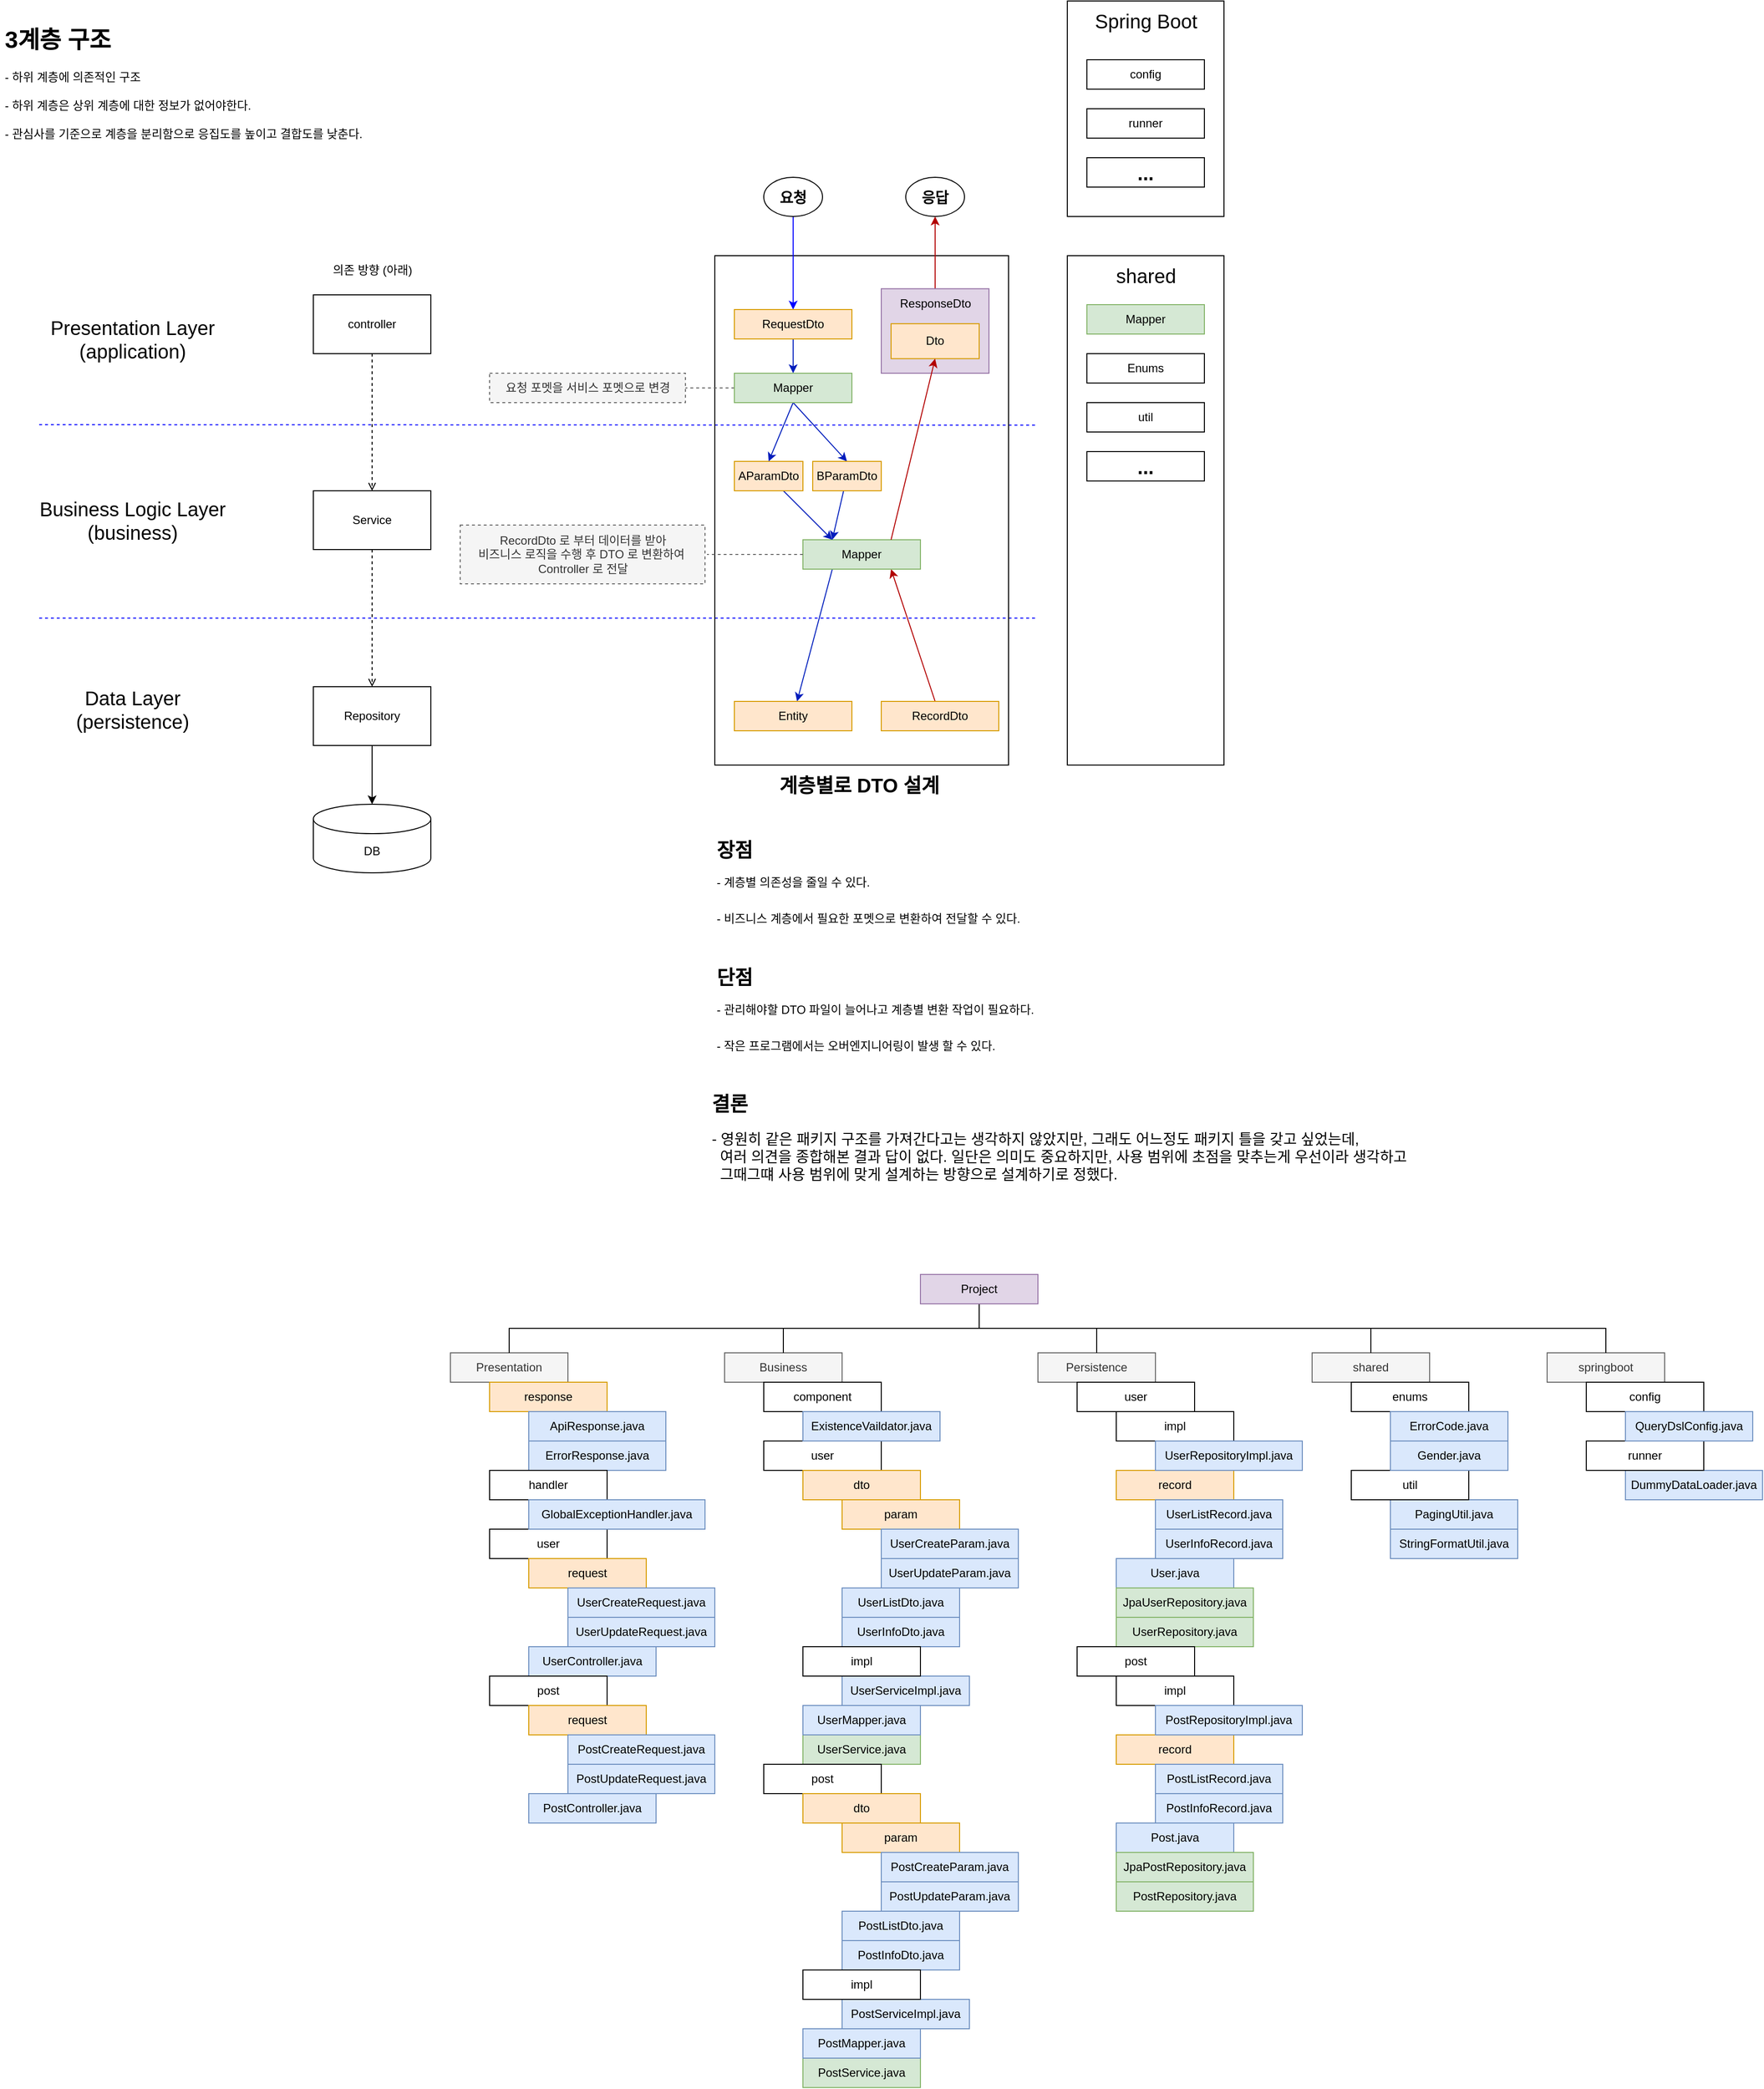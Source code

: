 <mxfile version="22.1.11" type="device" pages="3">
  <diagram name="계층 구조 설계1" id="3ljftDA4Pqs40es6oZBX">
    <mxGraphModel dx="1418" dy="1989" grid="1" gridSize="10" guides="1" tooltips="1" connect="1" arrows="1" fold="1" page="1" pageScale="1" pageWidth="827" pageHeight="1169" math="0" shadow="0">
      <root>
        <mxCell id="0" />
        <mxCell id="1" parent="0" />
        <mxCell id="BMw8cPAmF9CId60BG-dt-32" value="" style="rounded=0;whiteSpace=wrap;html=1;fillColor=none;" vertex="1" parent="1">
          <mxGeometry x="1110" y="80" width="160" height="520" as="geometry" />
        </mxCell>
        <mxCell id="fgeL3n6y4L68NzyqhfDe-4" style="edgeStyle=orthogonalEdgeStyle;rounded=0;orthogonalLoop=1;jettySize=auto;html=1;entryX=0.5;entryY=0;entryDx=0;entryDy=0;dashed=1;endArrow=open;endFill=0;" parent="1" source="fgeL3n6y4L68NzyqhfDe-1" target="fgeL3n6y4L68NzyqhfDe-2" edge="1">
          <mxGeometry relative="1" as="geometry" />
        </mxCell>
        <mxCell id="fgeL3n6y4L68NzyqhfDe-1" value="controller" style="rounded=0;whiteSpace=wrap;html=1;" parent="1" vertex="1">
          <mxGeometry x="340" y="120" width="120" height="60" as="geometry" />
        </mxCell>
        <mxCell id="fgeL3n6y4L68NzyqhfDe-5" style="edgeStyle=orthogonalEdgeStyle;rounded=0;orthogonalLoop=1;jettySize=auto;html=1;entryX=0.5;entryY=0;entryDx=0;entryDy=0;dashed=1;endArrow=open;endFill=0;" parent="1" source="fgeL3n6y4L68NzyqhfDe-2" target="fgeL3n6y4L68NzyqhfDe-3" edge="1">
          <mxGeometry relative="1" as="geometry" />
        </mxCell>
        <mxCell id="fgeL3n6y4L68NzyqhfDe-2" value="Service" style="rounded=0;whiteSpace=wrap;html=1;" parent="1" vertex="1">
          <mxGeometry x="340" y="320" width="120" height="60" as="geometry" />
        </mxCell>
        <mxCell id="fgeL3n6y4L68NzyqhfDe-3" value="Repository" style="rounded=0;whiteSpace=wrap;html=1;" parent="1" vertex="1">
          <mxGeometry x="340" y="520" width="120" height="60" as="geometry" />
        </mxCell>
        <mxCell id="fgeL3n6y4L68NzyqhfDe-6" value="의존 방향 (아래)" style="text;html=1;align=center;verticalAlign=middle;resizable=0;points=[];autosize=1;strokeColor=none;fillColor=none;" parent="1" vertex="1">
          <mxGeometry x="345" y="80" width="110" height="30" as="geometry" />
        </mxCell>
        <mxCell id="fgeL3n6y4L68NzyqhfDe-16" value="" style="endArrow=none;dashed=1;html=1;rounded=0;strokeColor=#0000FF;fillColor=#d5e8d4;" parent="1" edge="1">
          <mxGeometry width="50" height="50" relative="1" as="geometry">
            <mxPoint x="60" y="252.5" as="sourcePoint" />
            <mxPoint x="1080" y="253" as="targetPoint" />
          </mxGeometry>
        </mxCell>
        <mxCell id="fgeL3n6y4L68NzyqhfDe-18" value="" style="endArrow=none;dashed=1;html=1;rounded=0;strokeColor=#0000FF;fillColor=#dae8fc;" parent="1" edge="1">
          <mxGeometry width="50" height="50" relative="1" as="geometry">
            <mxPoint x="60" y="450" as="sourcePoint" />
            <mxPoint x="1080" y="450" as="targetPoint" />
          </mxGeometry>
        </mxCell>
        <mxCell id="fgeL3n6y4L68NzyqhfDe-19" value="Presentation Layer&lt;br&gt;(application)" style="text;html=1;align=center;verticalAlign=middle;resizable=0;points=[];autosize=1;strokeColor=none;fillColor=none;fontSize=20;" parent="1" vertex="1">
          <mxGeometry x="60" y="135" width="190" height="60" as="geometry" />
        </mxCell>
        <mxCell id="fgeL3n6y4L68NzyqhfDe-20" value="Business Logic Layer&lt;br&gt;(business)" style="text;html=1;align=center;verticalAlign=middle;resizable=0;points=[];autosize=1;strokeColor=none;fillColor=none;fontSize=20;" parent="1" vertex="1">
          <mxGeometry x="50" y="320" width="210" height="60" as="geometry" />
        </mxCell>
        <mxCell id="fgeL3n6y4L68NzyqhfDe-21" value="&lt;font style=&quot;font-size: 20px;&quot;&gt;Data Layer&lt;br&gt;(persistence)&lt;br&gt;&lt;br&gt;&lt;/font&gt;" style="text;html=1;align=center;verticalAlign=middle;resizable=0;points=[];autosize=1;strokeColor=none;fillColor=none;" parent="1" vertex="1">
          <mxGeometry x="85" y="510" width="140" height="90" as="geometry" />
        </mxCell>
        <mxCell id="fgeL3n6y4L68NzyqhfDe-25" value="Mapper" style="whiteSpace=wrap;html=1;fillColor=#d5e8d4;strokeColor=#82b366;" parent="1" vertex="1">
          <mxGeometry x="1130" y="130" width="120" height="30" as="geometry" />
        </mxCell>
        <mxCell id="fgeL3n6y4L68NzyqhfDe-48" value="util" style="whiteSpace=wrap;html=1;" parent="1" vertex="1">
          <mxGeometry x="1130" y="230" width="120" height="30" as="geometry" />
        </mxCell>
        <mxCell id="GBW1RZSQfND1Z3v5hbtl-4" value="shared" style="text;html=1;align=center;verticalAlign=middle;resizable=0;points=[];autosize=1;strokeColor=none;fillColor=none;fontSize=20;" parent="1" vertex="1">
          <mxGeometry x="1150" y="80" width="80" height="40" as="geometry" />
        </mxCell>
        <mxCell id="GBW1RZSQfND1Z3v5hbtl-8" value="Enums" style="whiteSpace=wrap;html=1;" parent="1" vertex="1">
          <mxGeometry x="1130" y="180" width="120" height="30" as="geometry" />
        </mxCell>
        <mxCell id="BMw8cPAmF9CId60BG-dt-6" value="" style="rounded=0;whiteSpace=wrap;html=1;fillColor=none;" vertex="1" parent="1">
          <mxGeometry x="750" y="80" width="300" height="520" as="geometry" />
        </mxCell>
        <mxCell id="BMw8cPAmF9CId60BG-dt-34" style="edgeStyle=orthogonalEdgeStyle;rounded=0;orthogonalLoop=1;jettySize=auto;html=1;startArrow=classic;startFill=1;endArrow=none;endFill=0;fillColor=#dae8fc;strokeColor=#0000FF;" edge="1" parent="1" source="BMw8cPAmF9CId60BG-dt-7">
          <mxGeometry relative="1" as="geometry">
            <mxPoint x="830" y="40" as="targetPoint" />
          </mxGeometry>
        </mxCell>
        <mxCell id="BMw8cPAmF9CId60BG-dt-55" style="edgeStyle=orthogonalEdgeStyle;rounded=0;orthogonalLoop=1;jettySize=auto;html=1;entryX=0.5;entryY=0;entryDx=0;entryDy=0;fillColor=#0050ef;strokeColor=#001DBC;" edge="1" parent="1" source="BMw8cPAmF9CId60BG-dt-7" target="BMw8cPAmF9CId60BG-dt-54">
          <mxGeometry relative="1" as="geometry" />
        </mxCell>
        <mxCell id="BMw8cPAmF9CId60BG-dt-7" value="RequestDto" style="rounded=0;whiteSpace=wrap;html=1;fillColor=#ffe6cc;strokeColor=#d79b00;" vertex="1" parent="1">
          <mxGeometry x="770" y="135" width="120" height="30" as="geometry" />
        </mxCell>
        <mxCell id="BMw8cPAmF9CId60BG-dt-15" style="rounded=0;orthogonalLoop=1;jettySize=auto;html=1;entryX=0.75;entryY=1;entryDx=0;entryDy=0;fillColor=#e51400;strokeColor=#B20000;" edge="1" parent="1" source="BMw8cPAmF9CId60BG-dt-9" target="BMw8cPAmF9CId60BG-dt-45">
          <mxGeometry relative="1" as="geometry">
            <mxPoint x="930" y="365" as="targetPoint" />
          </mxGeometry>
        </mxCell>
        <mxCell id="BMw8cPAmF9CId60BG-dt-9" value="RecordDto" style="whiteSpace=wrap;html=1;fillColor=#ffe6cc;strokeColor=#d79b00;" vertex="1" parent="1">
          <mxGeometry x="920" y="535" width="120" height="30" as="geometry" />
        </mxCell>
        <mxCell id="BMw8cPAmF9CId60BG-dt-14" style="rounded=0;orthogonalLoop=1;jettySize=auto;html=1;entryX=0.25;entryY=1;entryDx=0;entryDy=0;endArrow=none;endFill=0;startArrow=classic;startFill=1;fillColor=#0050ef;strokeColor=#001DBC;" edge="1" parent="1" source="BMw8cPAmF9CId60BG-dt-11" target="BMw8cPAmF9CId60BG-dt-45">
          <mxGeometry relative="1" as="geometry">
            <mxPoint x="870" y="395" as="targetPoint" />
          </mxGeometry>
        </mxCell>
        <mxCell id="BMw8cPAmF9CId60BG-dt-11" value="Entity" style="whiteSpace=wrap;html=1;fillColor=#ffe6cc;strokeColor=#d79b00;" vertex="1" parent="1">
          <mxGeometry x="770" y="535" width="120" height="30" as="geometry" />
        </mxCell>
        <mxCell id="BMw8cPAmF9CId60BG-dt-35" value="요청" style="ellipse;whiteSpace=wrap;html=1;fontSize=15;fontStyle=1" vertex="1" parent="1">
          <mxGeometry x="800" width="60" height="40" as="geometry" />
        </mxCell>
        <mxCell id="BMw8cPAmF9CId60BG-dt-36" value="응답" style="ellipse;whiteSpace=wrap;html=1;fontSize=15;fontStyle=1" vertex="1" parent="1">
          <mxGeometry x="945" width="60" height="40" as="geometry" />
        </mxCell>
        <mxCell id="BMw8cPAmF9CId60BG-dt-37" value="DB" style="shape=cylinder3;whiteSpace=wrap;html=1;boundedLbl=1;backgroundOutline=1;size=15;" vertex="1" parent="1">
          <mxGeometry x="340" y="640" width="120" height="70" as="geometry" />
        </mxCell>
        <mxCell id="BMw8cPAmF9CId60BG-dt-38" style="edgeStyle=orthogonalEdgeStyle;rounded=0;orthogonalLoop=1;jettySize=auto;html=1;entryX=0.5;entryY=0;entryDx=0;entryDy=0;entryPerimeter=0;" edge="1" parent="1" source="fgeL3n6y4L68NzyqhfDe-3" target="BMw8cPAmF9CId60BG-dt-37">
          <mxGeometry relative="1" as="geometry" />
        </mxCell>
        <mxCell id="BMw8cPAmF9CId60BG-dt-40" value="&lt;h1&gt;3계층 구조&lt;br&gt;&lt;/h1&gt;- 하위 계층에 의존적인 구조&lt;br&gt;&lt;br&gt;- 하위 계층은 상위 계층에 대한 정보가 없어야한다.&lt;br&gt;&lt;br&gt;- 관심사를 기준으로 계층을 분리함으로 응집도를 높이고 결합도를 낮춘다." style="text;html=1;strokeColor=none;fillColor=none;spacing=5;spacingTop=-20;whiteSpace=wrap;overflow=hidden;rounded=0;" vertex="1" parent="1">
          <mxGeometry x="20" y="-160" width="500" height="150" as="geometry" />
        </mxCell>
        <mxCell id="BMw8cPAmF9CId60BG-dt-31" style="edgeStyle=orthogonalEdgeStyle;rounded=0;orthogonalLoop=1;jettySize=auto;html=1;fillColor=#e51400;strokeColor=#B20000;" edge="1" parent="1" source="BMw8cPAmF9CId60BG-dt-27">
          <mxGeometry relative="1" as="geometry">
            <mxPoint x="975" y="40" as="targetPoint" />
          </mxGeometry>
        </mxCell>
        <mxCell id="BMw8cPAmF9CId60BG-dt-42" value="" style="group" vertex="1" connectable="0" parent="1">
          <mxGeometry x="920" y="113.75" width="110" height="86.25" as="geometry" />
        </mxCell>
        <mxCell id="BMw8cPAmF9CId60BG-dt-8" value="" style="rounded=0;whiteSpace=wrap;html=1;fillColor=#e1d5e7;strokeColor=#9673a6;" vertex="1" parent="BMw8cPAmF9CId60BG-dt-42">
          <mxGeometry width="110" height="86.25" as="geometry" />
        </mxCell>
        <mxCell id="BMw8cPAmF9CId60BG-dt-27" value="ResponseDto" style="text;html=1;align=center;verticalAlign=middle;resizable=0;points=[];autosize=1;strokeColor=none;fillColor=none;" vertex="1" parent="BMw8cPAmF9CId60BG-dt-42">
          <mxGeometry x="5" width="100" height="30" as="geometry" />
        </mxCell>
        <mxCell id="BMw8cPAmF9CId60BG-dt-28" value="Dto" style="whiteSpace=wrap;html=1;fillColor=#ffe6cc;strokeColor=#d79b00;" vertex="1" parent="BMw8cPAmF9CId60BG-dt-42">
          <mxGeometry x="10" y="35.69" width="90" height="35.69" as="geometry" />
        </mxCell>
        <mxCell id="BMw8cPAmF9CId60BG-dt-45" value="Mapper" style="whiteSpace=wrap;html=1;fillColor=#d5e8d4;strokeColor=#82b366;" vertex="1" parent="1">
          <mxGeometry x="840" y="370" width="120" height="30" as="geometry" />
        </mxCell>
        <mxCell id="BMw8cPAmF9CId60BG-dt-24" style="rounded=0;orthogonalLoop=1;jettySize=auto;html=1;entryX=0.5;entryY=1;entryDx=0;entryDy=0;exitX=0.75;exitY=0;exitDx=0;exitDy=0;fillColor=#e51400;strokeColor=#B20000;" edge="1" parent="1" source="BMw8cPAmF9CId60BG-dt-45" target="BMw8cPAmF9CId60BG-dt-28">
          <mxGeometry relative="1" as="geometry">
            <mxPoint x="930" y="335" as="sourcePoint" />
          </mxGeometry>
        </mxCell>
        <mxCell id="BMw8cPAmF9CId60BG-dt-57" style="rounded=0;orthogonalLoop=1;jettySize=auto;html=1;entryX=0.25;entryY=0;entryDx=0;entryDy=0;fillColor=#0050ef;strokeColor=#001DBC;" edge="1" parent="1" source="BMw8cPAmF9CId60BG-dt-53" target="BMw8cPAmF9CId60BG-dt-45">
          <mxGeometry relative="1" as="geometry" />
        </mxCell>
        <mxCell id="BMw8cPAmF9CId60BG-dt-53" value="AParamDto" style="rounded=0;whiteSpace=wrap;html=1;fillColor=#ffe6cc;strokeColor=#d79b00;" vertex="1" parent="1">
          <mxGeometry x="770" y="290" width="70" height="30" as="geometry" />
        </mxCell>
        <mxCell id="BMw8cPAmF9CId60BG-dt-56" style="rounded=0;orthogonalLoop=1;jettySize=auto;html=1;entryX=0.5;entryY=0;entryDx=0;entryDy=0;fillColor=#0050ef;strokeColor=#001DBC;exitX=0.5;exitY=1;exitDx=0;exitDy=0;" edge="1" parent="1" source="BMw8cPAmF9CId60BG-dt-54" target="BMw8cPAmF9CId60BG-dt-53">
          <mxGeometry relative="1" as="geometry" />
        </mxCell>
        <mxCell id="zTzq2SwkAROFvVuGOWpe-11" style="rounded=0;orthogonalLoop=1;jettySize=auto;html=1;entryX=0.5;entryY=0;entryDx=0;entryDy=0;fillColor=#0050ef;strokeColor=#001DBC;exitX=0.5;exitY=1;exitDx=0;exitDy=0;" edge="1" parent="1" source="BMw8cPAmF9CId60BG-dt-54" target="zTzq2SwkAROFvVuGOWpe-10">
          <mxGeometry relative="1" as="geometry" />
        </mxCell>
        <mxCell id="zTzq2SwkAROFvVuGOWpe-14" style="edgeStyle=orthogonalEdgeStyle;rounded=0;orthogonalLoop=1;jettySize=auto;html=1;dashed=1;fillColor=#f5f5f5;strokeColor=#666666;endArrow=none;endFill=0;" edge="1" parent="1" source="BMw8cPAmF9CId60BG-dt-54" target="zTzq2SwkAROFvVuGOWpe-13">
          <mxGeometry relative="1" as="geometry" />
        </mxCell>
        <mxCell id="BMw8cPAmF9CId60BG-dt-54" value="Mapper" style="whiteSpace=wrap;html=1;fillColor=#d5e8d4;strokeColor=#82b366;" vertex="1" parent="1">
          <mxGeometry x="770" y="200" width="120" height="30" as="geometry" />
        </mxCell>
        <mxCell id="zTzq2SwkAROFvVuGOWpe-5" value="&lt;font style=&quot;font-size: 20px;&quot;&gt;...&lt;/font&gt;" style="whiteSpace=wrap;html=1;fontStyle=1" vertex="1" parent="1">
          <mxGeometry x="1130" y="280" width="120" height="30" as="geometry" />
        </mxCell>
        <mxCell id="zTzq2SwkAROFvVuGOWpe-7" value="" style="group" vertex="1" connectable="0" parent="1">
          <mxGeometry x="1110" y="-180" width="160" height="220" as="geometry" />
        </mxCell>
        <mxCell id="zTzq2SwkAROFvVuGOWpe-1" value="" style="rounded=0;whiteSpace=wrap;html=1;fillColor=none;" vertex="1" parent="zTzq2SwkAROFvVuGOWpe-7">
          <mxGeometry width="160" height="220" as="geometry" />
        </mxCell>
        <mxCell id="fgeL3n6y4L68NzyqhfDe-49" value="config" style="whiteSpace=wrap;html=1;" parent="zTzq2SwkAROFvVuGOWpe-7" vertex="1">
          <mxGeometry x="20" y="60" width="120" height="30" as="geometry" />
        </mxCell>
        <mxCell id="zTzq2SwkAROFvVuGOWpe-2" value="runner" style="whiteSpace=wrap;html=1;" vertex="1" parent="zTzq2SwkAROFvVuGOWpe-7">
          <mxGeometry x="20" y="110" width="120" height="30" as="geometry" />
        </mxCell>
        <mxCell id="zTzq2SwkAROFvVuGOWpe-3" value="Spring Boot" style="text;html=1;align=center;verticalAlign=middle;resizable=0;points=[];autosize=1;strokeColor=none;fillColor=none;fontSize=20;" vertex="1" parent="zTzq2SwkAROFvVuGOWpe-7">
          <mxGeometry x="15" width="130" height="40" as="geometry" />
        </mxCell>
        <mxCell id="zTzq2SwkAROFvVuGOWpe-4" value="&lt;font style=&quot;font-size: 20px;&quot;&gt;...&lt;/font&gt;" style="whiteSpace=wrap;html=1;fontStyle=1" vertex="1" parent="zTzq2SwkAROFvVuGOWpe-7">
          <mxGeometry x="20" y="160" width="120" height="30" as="geometry" />
        </mxCell>
        <mxCell id="zTzq2SwkAROFvVuGOWpe-12" style="rounded=0;orthogonalLoop=1;jettySize=auto;html=1;entryX=0.25;entryY=0;entryDx=0;entryDy=0;fillColor=#0050ef;strokeColor=#001DBC;" edge="1" parent="1" source="zTzq2SwkAROFvVuGOWpe-10" target="BMw8cPAmF9CId60BG-dt-45">
          <mxGeometry relative="1" as="geometry" />
        </mxCell>
        <mxCell id="zTzq2SwkAROFvVuGOWpe-10" value="BParamDto" style="rounded=0;whiteSpace=wrap;html=1;fillColor=#ffe6cc;strokeColor=#d79b00;" vertex="1" parent="1">
          <mxGeometry x="850" y="290" width="70" height="30" as="geometry" />
        </mxCell>
        <mxCell id="zTzq2SwkAROFvVuGOWpe-13" value="요청 포멧을 서비스 포멧으로 변경" style="text;html=1;align=center;verticalAlign=middle;resizable=0;points=[];autosize=1;strokeColor=#666666;fillColor=#f5f5f5;fontColor=#333333;dashed=1;" vertex="1" parent="1">
          <mxGeometry x="520" y="200" width="200" height="30" as="geometry" />
        </mxCell>
        <mxCell id="zTzq2SwkAROFvVuGOWpe-15" value="RecordDto 로 부터 데이터를 받아&lt;br&gt;비즈니스 로직을 수행 후 DTO 로 변환하여&amp;nbsp;&lt;br&gt;Controller 로 전달" style="text;html=1;align=center;verticalAlign=middle;resizable=0;points=[];autosize=1;strokeColor=#666666;fillColor=#f5f5f5;fontColor=#333333;dashed=1;" vertex="1" parent="1">
          <mxGeometry x="490" y="355" width="250" height="60" as="geometry" />
        </mxCell>
        <mxCell id="zTzq2SwkAROFvVuGOWpe-16" style="edgeStyle=orthogonalEdgeStyle;rounded=0;orthogonalLoop=1;jettySize=auto;html=1;entryX=1.008;entryY=0.5;entryDx=0;entryDy=0;entryPerimeter=0;dashed=1;fillColor=#f5f5f5;strokeColor=#666666;endArrow=none;endFill=0;" edge="1" parent="1" source="BMw8cPAmF9CId60BG-dt-45" target="zTzq2SwkAROFvVuGOWpe-15">
          <mxGeometry relative="1" as="geometry" />
        </mxCell>
        <mxCell id="zTzq2SwkAROFvVuGOWpe-18" value="계층별로 DTO 설계&amp;nbsp;" style="text;html=1;align=center;verticalAlign=middle;resizable=0;points=[];autosize=1;strokeColor=none;fillColor=none;fontStyle=1;fontSize=20;" vertex="1" parent="1">
          <mxGeometry x="800" y="600" width="200" height="40" as="geometry" />
        </mxCell>
        <mxCell id="wSO5i-ToAWzA-XcdG-LG-1" value="&lt;b&gt;&lt;font style=&quot;font-size: 20px;&quot;&gt;장점&lt;br&gt;&lt;/font&gt;&lt;/b&gt;&lt;br&gt;- 계층별 의존성을 줄일 수 있다.&lt;br&gt;&lt;br&gt;- 비즈니스 계층에서 필요한 포멧으로 변환하여 전달할 수 있다.&lt;b&gt;&lt;font style=&quot;font-size: 20px;&quot;&gt;&lt;br&gt;&lt;/font&gt;&lt;/b&gt;" style="text;html=1;align=left;verticalAlign=middle;resizable=0;points=[];autosize=1;strokeColor=none;fillColor=none;" vertex="1" parent="1">
          <mxGeometry x="750" y="670" width="360" height="100" as="geometry" />
        </mxCell>
        <mxCell id="wSO5i-ToAWzA-XcdG-LG-2" value="&lt;b&gt;&lt;font style=&quot;font-size: 20px;&quot;&gt;단점&lt;br&gt;&lt;/font&gt;&lt;/b&gt;&lt;br&gt;- 관리해야할 DTO 파일이 늘어나고 계층별 변환 작업이 필요하다.&lt;br&gt;&lt;br&gt;- 작은 프로그램에서는 오버엔지니어링이 발생 할 수 있다.&lt;b&gt;&lt;font style=&quot;font-size: 20px;&quot;&gt;&lt;br&gt;&lt;/font&gt;&lt;/b&gt;" style="text;html=1;align=left;verticalAlign=middle;resizable=0;points=[];autosize=1;strokeColor=none;fillColor=none;" vertex="1" parent="1">
          <mxGeometry x="750" y="800" width="370" height="100" as="geometry" />
        </mxCell>
        <mxCell id="z4ceW57wrPizWWHDJ8TT-3" value="&lt;b&gt;&lt;font style=&quot;font-size: 20px;&quot;&gt;결론&lt;br&gt;&lt;/font&gt;&lt;/b&gt;&lt;br&gt;&lt;font style=&quot;font-size: 15px;&quot;&gt;- 영원히 같은 패키지 구조를 가져간다고는 생각하지 않았지만, 그래도 어느정도 패키지 틀을 갖고 싶었는데,&lt;br&gt;&lt;/font&gt;&lt;span style=&quot;font-size: 15px;&quot;&gt;&lt;font style=&quot;font-size: 15px;&quot;&gt;&lt;font style=&quot;font-size: 15px;&quot;&gt;&amp;nbsp; 여러 의견을 종합해본 결과 답이 없다. 일단은 의미도 중요하지만, 사용 범위에 초점을 맞추는게 우선이라 생각하고&lt;br&gt;&amp;nbsp; 그때그떄 사용 범위에 맞게 설계하는 방향으로 설계하기로 정했다.&lt;/font&gt;&lt;br&gt;&lt;/font&gt;&lt;/span&gt;" style="text;html=1;align=left;verticalAlign=middle;resizable=0;points=[];autosize=1;strokeColor=none;fillColor=none;" vertex="1" parent="1">
          <mxGeometry x="745" y="925" width="790" height="110" as="geometry" />
        </mxCell>
        <mxCell id="z4ceW57wrPizWWHDJ8TT-4" value="Presentation" style="whiteSpace=wrap;html=1;fillColor=#f5f5f5;fontColor=#333333;strokeColor=#666666;" vertex="1" parent="1">
          <mxGeometry x="480" y="1200" width="120" height="30" as="geometry" />
        </mxCell>
        <mxCell id="z4ceW57wrPizWWHDJ8TT-6" value="user" style="whiteSpace=wrap;html=1;" vertex="1" parent="1">
          <mxGeometry x="520" y="1380" width="120" height="30" as="geometry" />
        </mxCell>
        <mxCell id="z4ceW57wrPizWWHDJ8TT-7" value="response" style="whiteSpace=wrap;html=1;fillColor=#ffe6cc;strokeColor=#d79b00;" vertex="1" parent="1">
          <mxGeometry x="520" y="1230" width="120" height="30" as="geometry" />
        </mxCell>
        <mxCell id="z4ceW57wrPizWWHDJ8TT-9" value="Business" style="whiteSpace=wrap;html=1;fillColor=#f5f5f5;fontColor=#333333;strokeColor=#666666;" vertex="1" parent="1">
          <mxGeometry x="760" y="1200" width="120" height="30" as="geometry" />
        </mxCell>
        <mxCell id="z4ceW57wrPizWWHDJ8TT-10" value="UserServiceImpl.java" style="whiteSpace=wrap;html=1;fillColor=#dae8fc;strokeColor=#6c8ebf;" vertex="1" parent="1">
          <mxGeometry x="880" y="1530" width="130" height="30" as="geometry" />
        </mxCell>
        <mxCell id="z4ceW57wrPizWWHDJ8TT-11" value="user" style="whiteSpace=wrap;html=1;" vertex="1" parent="1">
          <mxGeometry x="800" y="1290" width="120" height="30" as="geometry" />
        </mxCell>
        <mxCell id="z4ceW57wrPizWWHDJ8TT-12" value="dto" style="whiteSpace=wrap;html=1;fillColor=#ffe6cc;strokeColor=#d79b00;" vertex="1" parent="1">
          <mxGeometry x="840" y="1320" width="120" height="30" as="geometry" />
        </mxCell>
        <mxCell id="z4ceW57wrPizWWHDJ8TT-13" value="Persistence" style="whiteSpace=wrap;html=1;fillColor=#f5f5f5;strokeColor=#666666;fontColor=#333333;" vertex="1" parent="1">
          <mxGeometry x="1080" y="1200" width="120" height="30" as="geometry" />
        </mxCell>
        <mxCell id="z4ceW57wrPizWWHDJ8TT-14" value="UserRepository.java" style="whiteSpace=wrap;html=1;fillColor=#d5e8d4;strokeColor=#82b366;" vertex="1" parent="1">
          <mxGeometry x="1160" y="1470" width="140" height="30" as="geometry" />
        </mxCell>
        <mxCell id="z4ceW57wrPizWWHDJ8TT-15" value="record" style="whiteSpace=wrap;html=1;fillColor=#ffe6cc;strokeColor=#d79b00;" vertex="1" parent="1">
          <mxGeometry x="1160" y="1320" width="120" height="30" as="geometry" />
        </mxCell>
        <mxCell id="z4ceW57wrPizWWHDJ8TT-16" value="User.java" style="whiteSpace=wrap;html=1;fillColor=#dae8fc;strokeColor=#6c8ebf;" vertex="1" parent="1">
          <mxGeometry x="1160" y="1410" width="120" height="30" as="geometry" />
        </mxCell>
        <mxCell id="z4ceW57wrPizWWHDJ8TT-17" value="JpaUserRepository.java" style="whiteSpace=wrap;html=1;fillColor=#d5e8d4;strokeColor=#82b366;" vertex="1" parent="1">
          <mxGeometry x="1160" y="1440" width="140" height="30" as="geometry" />
        </mxCell>
        <mxCell id="z4ceW57wrPizWWHDJ8TT-18" value="user" style="whiteSpace=wrap;html=1;" vertex="1" parent="1">
          <mxGeometry x="1120" y="1230" width="120" height="30" as="geometry" />
        </mxCell>
        <mxCell id="z4ceW57wrPizWWHDJ8TT-19" value="impl" style="whiteSpace=wrap;html=1;" vertex="1" parent="1">
          <mxGeometry x="1160" y="1260" width="120" height="30" as="geometry" />
        </mxCell>
        <mxCell id="z4ceW57wrPizWWHDJ8TT-20" value="UserRepositoryImpl.java" style="whiteSpace=wrap;html=1;fillColor=#dae8fc;strokeColor=#6c8ebf;" vertex="1" parent="1">
          <mxGeometry x="1200" y="1290" width="150" height="30" as="geometry" />
        </mxCell>
        <mxCell id="z4ceW57wrPizWWHDJ8TT-21" value="UserListRecord.java" style="whiteSpace=wrap;html=1;fillColor=#dae8fc;strokeColor=#6c8ebf;" vertex="1" parent="1">
          <mxGeometry x="1200" y="1350" width="130" height="30" as="geometry" />
        </mxCell>
        <mxCell id="z4ceW57wrPizWWHDJ8TT-22" value="UserInfoRecord.java" style="whiteSpace=wrap;html=1;fillColor=#dae8fc;strokeColor=#6c8ebf;" vertex="1" parent="1">
          <mxGeometry x="1200" y="1380" width="130" height="30" as="geometry" />
        </mxCell>
        <mxCell id="z4ceW57wrPizWWHDJ8TT-23" value="request" style="whiteSpace=wrap;html=1;fillColor=#ffe6cc;strokeColor=#d79b00;" vertex="1" parent="1">
          <mxGeometry x="560" y="1410" width="120" height="30" as="geometry" />
        </mxCell>
        <mxCell id="z4ceW57wrPizWWHDJ8TT-24" value="UserCreateRequest.java" style="whiteSpace=wrap;html=1;fillColor=#dae8fc;strokeColor=#6c8ebf;" vertex="1" parent="1">
          <mxGeometry x="600" y="1440" width="150" height="30" as="geometry" />
        </mxCell>
        <mxCell id="z4ceW57wrPizWWHDJ8TT-25" value="UserListDto.java" style="whiteSpace=wrap;html=1;fillColor=#dae8fc;strokeColor=#6c8ebf;" vertex="1" parent="1">
          <mxGeometry x="880" y="1440" width="120" height="30" as="geometry" />
        </mxCell>
        <mxCell id="z4ceW57wrPizWWHDJ8TT-26" value="UserInfoDto.java" style="whiteSpace=wrap;html=1;fillColor=#dae8fc;strokeColor=#6c8ebf;" vertex="1" parent="1">
          <mxGeometry x="880" y="1470" width="120" height="30" as="geometry" />
        </mxCell>
        <mxCell id="z4ceW57wrPizWWHDJ8TT-27" value="impl" style="whiteSpace=wrap;html=1;" vertex="1" parent="1">
          <mxGeometry x="840" y="1500" width="120" height="30" as="geometry" />
        </mxCell>
        <mxCell id="z4ceW57wrPizWWHDJ8TT-28" value="UserService.java" style="whiteSpace=wrap;html=1;fillColor=#d5e8d4;strokeColor=#82b366;" vertex="1" parent="1">
          <mxGeometry x="840" y="1590" width="120" height="30" as="geometry" />
        </mxCell>
        <mxCell id="z4ceW57wrPizWWHDJ8TT-30" value="component" style="whiteSpace=wrap;html=1;" vertex="1" parent="1">
          <mxGeometry x="800" y="1230" width="120" height="30" as="geometry" />
        </mxCell>
        <mxCell id="z4ceW57wrPizWWHDJ8TT-32" value="ExistenceVaildator.java" style="whiteSpace=wrap;html=1;fillColor=#dae8fc;strokeColor=#6c8ebf;" vertex="1" parent="1">
          <mxGeometry x="840" y="1260" width="140" height="30" as="geometry" />
        </mxCell>
        <mxCell id="z4ceW57wrPizWWHDJ8TT-33" value="ApiResponse.java" style="whiteSpace=wrap;html=1;fillColor=#dae8fc;strokeColor=#6c8ebf;" vertex="1" parent="1">
          <mxGeometry x="560" y="1260" width="140" height="30" as="geometry" />
        </mxCell>
        <mxCell id="z4ceW57wrPizWWHDJ8TT-34" value="UserController.java" style="whiteSpace=wrap;html=1;fillColor=#dae8fc;strokeColor=#6c8ebf;" vertex="1" parent="1">
          <mxGeometry x="560" y="1500" width="130" height="30" as="geometry" />
        </mxCell>
        <mxCell id="z4ceW57wrPizWWHDJ8TT-35" value="ErrorResponse.java" style="whiteSpace=wrap;html=1;fillColor=#dae8fc;strokeColor=#6c8ebf;" vertex="1" parent="1">
          <mxGeometry x="560" y="1290" width="140" height="30" as="geometry" />
        </mxCell>
        <mxCell id="z4ceW57wrPizWWHDJ8TT-36" value="handler" style="whiteSpace=wrap;html=1;" vertex="1" parent="1">
          <mxGeometry x="520" y="1320" width="120" height="30" as="geometry" />
        </mxCell>
        <mxCell id="z4ceW57wrPizWWHDJ8TT-37" value="GlobalExceptionHandler.java" style="whiteSpace=wrap;html=1;fillColor=#dae8fc;strokeColor=#6c8ebf;" vertex="1" parent="1">
          <mxGeometry x="560" y="1350" width="180" height="30" as="geometry" />
        </mxCell>
        <mxCell id="z4ceW57wrPizWWHDJ8TT-38" value="shared" style="whiteSpace=wrap;html=1;fillColor=#f5f5f5;strokeColor=#666666;fontColor=#333333;" vertex="1" parent="1">
          <mxGeometry x="1360" y="1200" width="120" height="30" as="geometry" />
        </mxCell>
        <mxCell id="z4ceW57wrPizWWHDJ8TT-40" value="PagingUtil.java" style="whiteSpace=wrap;html=1;fillColor=#dae8fc;strokeColor=#6c8ebf;" vertex="1" parent="1">
          <mxGeometry x="1440" y="1350" width="130" height="30" as="geometry" />
        </mxCell>
        <mxCell id="z4ceW57wrPizWWHDJ8TT-43" value="enums" style="whiteSpace=wrap;html=1;" vertex="1" parent="1">
          <mxGeometry x="1400" y="1230" width="120" height="30" as="geometry" />
        </mxCell>
        <mxCell id="z4ceW57wrPizWWHDJ8TT-44" value="util" style="whiteSpace=wrap;html=1;" vertex="1" parent="1">
          <mxGeometry x="1400" y="1320" width="120" height="30" as="geometry" />
        </mxCell>
        <mxCell id="z4ceW57wrPizWWHDJ8TT-45" value="UserMapper.java" style="whiteSpace=wrap;html=1;fillColor=#dae8fc;strokeColor=#6c8ebf;" vertex="1" parent="1">
          <mxGeometry x="840" y="1560" width="120" height="30" as="geometry" />
        </mxCell>
        <mxCell id="z4ceW57wrPizWWHDJ8TT-49" value="Gender.java" style="whiteSpace=wrap;html=1;fillColor=#dae8fc;strokeColor=#6c8ebf;" vertex="1" parent="1">
          <mxGeometry x="1440" y="1290" width="120" height="30" as="geometry" />
        </mxCell>
        <mxCell id="z4ceW57wrPizWWHDJ8TT-50" value="ErrorCode.java" style="whiteSpace=wrap;html=1;fillColor=#dae8fc;strokeColor=#6c8ebf;" vertex="1" parent="1">
          <mxGeometry x="1440" y="1260" width="120" height="30" as="geometry" />
        </mxCell>
        <mxCell id="z4ceW57wrPizWWHDJ8TT-51" value="StringFormatUtil.java" style="whiteSpace=wrap;html=1;fillColor=#dae8fc;strokeColor=#6c8ebf;" vertex="1" parent="1">
          <mxGeometry x="1440" y="1380" width="130" height="30" as="geometry" />
        </mxCell>
        <mxCell id="z4ceW57wrPizWWHDJ8TT-52" value="springboot" style="whiteSpace=wrap;html=1;fillColor=#f5f5f5;strokeColor=#666666;fontColor=#333333;" vertex="1" parent="1">
          <mxGeometry x="1600" y="1200" width="120" height="30" as="geometry" />
        </mxCell>
        <mxCell id="z4ceW57wrPizWWHDJ8TT-53" value="DummyDataLoader.java" style="whiteSpace=wrap;html=1;fillColor=#dae8fc;strokeColor=#6c8ebf;" vertex="1" parent="1">
          <mxGeometry x="1680" y="1320" width="140" height="30" as="geometry" />
        </mxCell>
        <mxCell id="z4ceW57wrPizWWHDJ8TT-54" value="config" style="whiteSpace=wrap;html=1;" vertex="1" parent="1">
          <mxGeometry x="1640" y="1230" width="120" height="30" as="geometry" />
        </mxCell>
        <mxCell id="z4ceW57wrPizWWHDJ8TT-55" value="runner" style="whiteSpace=wrap;html=1;" vertex="1" parent="1">
          <mxGeometry x="1640" y="1290" width="120" height="30" as="geometry" />
        </mxCell>
        <mxCell id="z4ceW57wrPizWWHDJ8TT-57" value="QueryDslConfig.java" style="whiteSpace=wrap;html=1;fillColor=#dae8fc;strokeColor=#6c8ebf;" vertex="1" parent="1">
          <mxGeometry x="1680" y="1260" width="130" height="30" as="geometry" />
        </mxCell>
        <mxCell id="z4ceW57wrPizWWHDJ8TT-60" style="edgeStyle=orthogonalEdgeStyle;rounded=0;orthogonalLoop=1;jettySize=auto;html=1;entryX=0.5;entryY=0;entryDx=0;entryDy=0;exitX=0.5;exitY=1;exitDx=0;exitDy=0;endArrow=none;endFill=0;" edge="1" parent="1" source="z4ceW57wrPizWWHDJ8TT-59" target="z4ceW57wrPizWWHDJ8TT-4">
          <mxGeometry relative="1" as="geometry" />
        </mxCell>
        <mxCell id="z4ceW57wrPizWWHDJ8TT-64" style="edgeStyle=orthogonalEdgeStyle;rounded=0;orthogonalLoop=1;jettySize=auto;html=1;entryX=0.5;entryY=0;entryDx=0;entryDy=0;exitX=0.5;exitY=1;exitDx=0;exitDy=0;endArrow=none;endFill=0;" edge="1" parent="1" source="z4ceW57wrPizWWHDJ8TT-59" target="z4ceW57wrPizWWHDJ8TT-9">
          <mxGeometry relative="1" as="geometry" />
        </mxCell>
        <mxCell id="z4ceW57wrPizWWHDJ8TT-65" style="edgeStyle=orthogonalEdgeStyle;rounded=0;orthogonalLoop=1;jettySize=auto;html=1;entryX=0.5;entryY=0;entryDx=0;entryDy=0;endArrow=none;endFill=0;" edge="1" parent="1" source="z4ceW57wrPizWWHDJ8TT-59" target="z4ceW57wrPizWWHDJ8TT-13">
          <mxGeometry relative="1" as="geometry" />
        </mxCell>
        <mxCell id="z4ceW57wrPizWWHDJ8TT-66" style="edgeStyle=orthogonalEdgeStyle;rounded=0;orthogonalLoop=1;jettySize=auto;html=1;entryX=0.5;entryY=0;entryDx=0;entryDy=0;exitX=0.5;exitY=1;exitDx=0;exitDy=0;endArrow=none;endFill=0;" edge="1" parent="1" source="z4ceW57wrPizWWHDJ8TT-59" target="z4ceW57wrPizWWHDJ8TT-38">
          <mxGeometry relative="1" as="geometry" />
        </mxCell>
        <mxCell id="z4ceW57wrPizWWHDJ8TT-67" style="edgeStyle=orthogonalEdgeStyle;rounded=0;orthogonalLoop=1;jettySize=auto;html=1;entryX=0.5;entryY=0;entryDx=0;entryDy=0;exitX=0.5;exitY=1;exitDx=0;exitDy=0;endArrow=none;endFill=0;" edge="1" parent="1" source="z4ceW57wrPizWWHDJ8TT-59" target="z4ceW57wrPizWWHDJ8TT-52">
          <mxGeometry relative="1" as="geometry" />
        </mxCell>
        <mxCell id="z4ceW57wrPizWWHDJ8TT-59" value="Project" style="whiteSpace=wrap;html=1;fillColor=#e1d5e7;strokeColor=#9673a6;" vertex="1" parent="1">
          <mxGeometry x="960" y="1120" width="120" height="30" as="geometry" />
        </mxCell>
        <mxCell id="YKF6J8O_IWGxxk9YHlIF-1" value="UserUpdateRequest.java" style="whiteSpace=wrap;html=1;fillColor=#dae8fc;strokeColor=#6c8ebf;" vertex="1" parent="1">
          <mxGeometry x="600" y="1470" width="150" height="30" as="geometry" />
        </mxCell>
        <mxCell id="Wr6HszRDE07XeIMQ0fzm-1" value="post" style="whiteSpace=wrap;html=1;" vertex="1" parent="1">
          <mxGeometry x="520" y="1530" width="120" height="30" as="geometry" />
        </mxCell>
        <mxCell id="Wr6HszRDE07XeIMQ0fzm-2" value="request" style="whiteSpace=wrap;html=1;fillColor=#ffe6cc;strokeColor=#d79b00;" vertex="1" parent="1">
          <mxGeometry x="560" y="1560" width="120" height="30" as="geometry" />
        </mxCell>
        <mxCell id="Wr6HszRDE07XeIMQ0fzm-3" value="PostCreateRequest.java" style="whiteSpace=wrap;html=1;fillColor=#dae8fc;strokeColor=#6c8ebf;" vertex="1" parent="1">
          <mxGeometry x="600" y="1590" width="150" height="30" as="geometry" />
        </mxCell>
        <mxCell id="Wr6HszRDE07XeIMQ0fzm-4" value="PostController.java" style="whiteSpace=wrap;html=1;fillColor=#dae8fc;strokeColor=#6c8ebf;" vertex="1" parent="1">
          <mxGeometry x="560" y="1650" width="130" height="30" as="geometry" />
        </mxCell>
        <mxCell id="Wr6HszRDE07XeIMQ0fzm-5" value="PostUpdateRequest.java" style="whiteSpace=wrap;html=1;fillColor=#dae8fc;strokeColor=#6c8ebf;" vertex="1" parent="1">
          <mxGeometry x="600" y="1620" width="150" height="30" as="geometry" />
        </mxCell>
        <mxCell id="Wr6HszRDE07XeIMQ0fzm-6" value="PostServiceImpl.java" style="whiteSpace=wrap;html=1;fillColor=#dae8fc;strokeColor=#6c8ebf;" vertex="1" parent="1">
          <mxGeometry x="880" y="1860" width="130" height="30" as="geometry" />
        </mxCell>
        <mxCell id="Wr6HszRDE07XeIMQ0fzm-7" value="post" style="whiteSpace=wrap;html=1;" vertex="1" parent="1">
          <mxGeometry x="800" y="1620" width="120" height="30" as="geometry" />
        </mxCell>
        <mxCell id="Wr6HszRDE07XeIMQ0fzm-8" value="dto" style="whiteSpace=wrap;html=1;fillColor=#ffe6cc;strokeColor=#d79b00;" vertex="1" parent="1">
          <mxGeometry x="840" y="1650" width="120" height="30" as="geometry" />
        </mxCell>
        <mxCell id="Wr6HszRDE07XeIMQ0fzm-9" value="PostListDto.java" style="whiteSpace=wrap;html=1;fillColor=#dae8fc;strokeColor=#6c8ebf;" vertex="1" parent="1">
          <mxGeometry x="880" y="1770" width="120" height="30" as="geometry" />
        </mxCell>
        <mxCell id="Wr6HszRDE07XeIMQ0fzm-10" value="PostInfoDto.java" style="whiteSpace=wrap;html=1;fillColor=#dae8fc;strokeColor=#6c8ebf;" vertex="1" parent="1">
          <mxGeometry x="880" y="1800" width="120" height="30" as="geometry" />
        </mxCell>
        <mxCell id="Wr6HszRDE07XeIMQ0fzm-11" value="impl" style="whiteSpace=wrap;html=1;" vertex="1" parent="1">
          <mxGeometry x="840" y="1830" width="120" height="30" as="geometry" />
        </mxCell>
        <mxCell id="Wr6HszRDE07XeIMQ0fzm-12" value="PostService.java" style="whiteSpace=wrap;html=1;fillColor=#d5e8d4;strokeColor=#82b366;" vertex="1" parent="1">
          <mxGeometry x="840" y="1920" width="120" height="30" as="geometry" />
        </mxCell>
        <mxCell id="Wr6HszRDE07XeIMQ0fzm-13" value="PostMapper.java" style="whiteSpace=wrap;html=1;fillColor=#dae8fc;strokeColor=#6c8ebf;" vertex="1" parent="1">
          <mxGeometry x="840" y="1890" width="120" height="30" as="geometry" />
        </mxCell>
        <mxCell id="Wr6HszRDE07XeIMQ0fzm-14" value="PostRepository.java" style="whiteSpace=wrap;html=1;fillColor=#d5e8d4;strokeColor=#82b366;" vertex="1" parent="1">
          <mxGeometry x="1160" y="1740" width="140" height="30" as="geometry" />
        </mxCell>
        <mxCell id="Wr6HszRDE07XeIMQ0fzm-15" value="record" style="whiteSpace=wrap;html=1;fillColor=#ffe6cc;strokeColor=#d79b00;" vertex="1" parent="1">
          <mxGeometry x="1160" y="1590" width="120" height="30" as="geometry" />
        </mxCell>
        <mxCell id="Wr6HszRDE07XeIMQ0fzm-16" value="Post.java" style="whiteSpace=wrap;html=1;fillColor=#dae8fc;strokeColor=#6c8ebf;" vertex="1" parent="1">
          <mxGeometry x="1160" y="1680" width="120" height="30" as="geometry" />
        </mxCell>
        <mxCell id="Wr6HszRDE07XeIMQ0fzm-17" value="JpaPostRepository.java" style="whiteSpace=wrap;html=1;fillColor=#d5e8d4;strokeColor=#82b366;" vertex="1" parent="1">
          <mxGeometry x="1160" y="1710" width="140" height="30" as="geometry" />
        </mxCell>
        <mxCell id="Wr6HszRDE07XeIMQ0fzm-18" value="post" style="whiteSpace=wrap;html=1;" vertex="1" parent="1">
          <mxGeometry x="1120" y="1500" width="120" height="30" as="geometry" />
        </mxCell>
        <mxCell id="Wr6HszRDE07XeIMQ0fzm-19" value="impl" style="whiteSpace=wrap;html=1;" vertex="1" parent="1">
          <mxGeometry x="1160" y="1530" width="120" height="30" as="geometry" />
        </mxCell>
        <mxCell id="Wr6HszRDE07XeIMQ0fzm-20" value="PostRepositoryImpl.java" style="whiteSpace=wrap;html=1;fillColor=#dae8fc;strokeColor=#6c8ebf;" vertex="1" parent="1">
          <mxGeometry x="1200" y="1560" width="150" height="30" as="geometry" />
        </mxCell>
        <mxCell id="Wr6HszRDE07XeIMQ0fzm-21" value="PostListRecord.java" style="whiteSpace=wrap;html=1;fillColor=#dae8fc;strokeColor=#6c8ebf;" vertex="1" parent="1">
          <mxGeometry x="1200" y="1620" width="130" height="30" as="geometry" />
        </mxCell>
        <mxCell id="Wr6HszRDE07XeIMQ0fzm-22" value="PostInfoRecord.java" style="whiteSpace=wrap;html=1;fillColor=#dae8fc;strokeColor=#6c8ebf;" vertex="1" parent="1">
          <mxGeometry x="1200" y="1650" width="130" height="30" as="geometry" />
        </mxCell>
        <mxCell id="bFFQ1VeBIjMORal8yc0d-1" value="param" style="whiteSpace=wrap;html=1;fillColor=#ffe6cc;strokeColor=#d79b00;" vertex="1" parent="1">
          <mxGeometry x="880" y="1350" width="120" height="30" as="geometry" />
        </mxCell>
        <mxCell id="bFFQ1VeBIjMORal8yc0d-2" value="UserCreateParam.java" style="whiteSpace=wrap;html=1;fillColor=#dae8fc;strokeColor=#6c8ebf;" vertex="1" parent="1">
          <mxGeometry x="920" y="1380" width="140" height="30" as="geometry" />
        </mxCell>
        <mxCell id="bFFQ1VeBIjMORal8yc0d-3" value="UserUpdateParam.java" style="whiteSpace=wrap;html=1;fillColor=#dae8fc;strokeColor=#6c8ebf;" vertex="1" parent="1">
          <mxGeometry x="920" y="1410" width="140" height="30" as="geometry" />
        </mxCell>
        <mxCell id="bFFQ1VeBIjMORal8yc0d-4" value="param" style="whiteSpace=wrap;html=1;fillColor=#ffe6cc;strokeColor=#d79b00;" vertex="1" parent="1">
          <mxGeometry x="880" y="1680" width="120" height="30" as="geometry" />
        </mxCell>
        <mxCell id="bFFQ1VeBIjMORal8yc0d-5" value="PostCreateParam.java" style="whiteSpace=wrap;html=1;fillColor=#dae8fc;strokeColor=#6c8ebf;" vertex="1" parent="1">
          <mxGeometry x="920" y="1710" width="140" height="30" as="geometry" />
        </mxCell>
        <mxCell id="bFFQ1VeBIjMORal8yc0d-6" value="PostUpdateParam.java" style="whiteSpace=wrap;html=1;fillColor=#dae8fc;strokeColor=#6c8ebf;" vertex="1" parent="1">
          <mxGeometry x="920" y="1740" width="140" height="30" as="geometry" />
        </mxCell>
      </root>
    </mxGraphModel>
  </diagram>
  <diagram id="rc6LL8Hxmc48A7oC5wbs" name="계층 구조 설계2">
    <mxGraphModel dx="1418" dy="1989" grid="1" gridSize="10" guides="1" tooltips="1" connect="1" arrows="1" fold="1" page="1" pageScale="1" pageWidth="827" pageHeight="1169" math="0" shadow="0">
      <root>
        <mxCell id="0" />
        <mxCell id="1" parent="0" />
        <mxCell id="_8B10_LpgXyeUTtzITuW-1" value="" style="rounded=0;whiteSpace=wrap;html=1;fillColor=none;" vertex="1" parent="1">
          <mxGeometry x="1110" y="80" width="160" height="520" as="geometry" />
        </mxCell>
        <mxCell id="_8B10_LpgXyeUTtzITuW-2" style="edgeStyle=orthogonalEdgeStyle;rounded=0;orthogonalLoop=1;jettySize=auto;html=1;entryX=0.5;entryY=0;entryDx=0;entryDy=0;dashed=1;endArrow=open;endFill=0;" edge="1" parent="1" source="_8B10_LpgXyeUTtzITuW-3" target="_8B10_LpgXyeUTtzITuW-5">
          <mxGeometry relative="1" as="geometry" />
        </mxCell>
        <mxCell id="_8B10_LpgXyeUTtzITuW-3" value="controller" style="rounded=0;whiteSpace=wrap;html=1;" vertex="1" parent="1">
          <mxGeometry x="340" y="120" width="120" height="60" as="geometry" />
        </mxCell>
        <mxCell id="_8B10_LpgXyeUTtzITuW-4" style="edgeStyle=orthogonalEdgeStyle;rounded=0;orthogonalLoop=1;jettySize=auto;html=1;entryX=0.5;entryY=0;entryDx=0;entryDy=0;dashed=1;endArrow=open;endFill=0;" edge="1" parent="1" source="_8B10_LpgXyeUTtzITuW-5" target="_8B10_LpgXyeUTtzITuW-6">
          <mxGeometry relative="1" as="geometry" />
        </mxCell>
        <mxCell id="_8B10_LpgXyeUTtzITuW-5" value="Service" style="rounded=0;whiteSpace=wrap;html=1;" vertex="1" parent="1">
          <mxGeometry x="340" y="320" width="120" height="60" as="geometry" />
        </mxCell>
        <mxCell id="_8B10_LpgXyeUTtzITuW-6" value="Repository" style="rounded=0;whiteSpace=wrap;html=1;" vertex="1" parent="1">
          <mxGeometry x="340" y="520" width="120" height="60" as="geometry" />
        </mxCell>
        <mxCell id="_8B10_LpgXyeUTtzITuW-7" value="의존 방향 (아래)" style="text;html=1;align=center;verticalAlign=middle;resizable=0;points=[];autosize=1;strokeColor=none;fillColor=none;" vertex="1" parent="1">
          <mxGeometry x="345" y="80" width="110" height="30" as="geometry" />
        </mxCell>
        <mxCell id="_8B10_LpgXyeUTtzITuW-8" value="" style="endArrow=none;dashed=1;html=1;rounded=0;strokeColor=#0000FF;fillColor=#d5e8d4;" edge="1" parent="1">
          <mxGeometry width="50" height="50" relative="1" as="geometry">
            <mxPoint x="60" y="252.5" as="sourcePoint" />
            <mxPoint x="1080" y="253" as="targetPoint" />
          </mxGeometry>
        </mxCell>
        <mxCell id="_8B10_LpgXyeUTtzITuW-9" value="" style="endArrow=none;dashed=1;html=1;rounded=0;strokeColor=#0000FF;fillColor=#dae8fc;" edge="1" parent="1">
          <mxGeometry width="50" height="50" relative="1" as="geometry">
            <mxPoint x="60" y="450" as="sourcePoint" />
            <mxPoint x="1080" y="450" as="targetPoint" />
          </mxGeometry>
        </mxCell>
        <mxCell id="_8B10_LpgXyeUTtzITuW-10" value="Presentation Layer&lt;br&gt;(application)" style="text;html=1;align=center;verticalAlign=middle;resizable=0;points=[];autosize=1;strokeColor=none;fillColor=none;fontSize=20;" vertex="1" parent="1">
          <mxGeometry x="60" y="135" width="190" height="60" as="geometry" />
        </mxCell>
        <mxCell id="_8B10_LpgXyeUTtzITuW-11" value="Business Logic Layer&lt;br&gt;(business)" style="text;html=1;align=center;verticalAlign=middle;resizable=0;points=[];autosize=1;strokeColor=none;fillColor=none;fontSize=20;" vertex="1" parent="1">
          <mxGeometry x="50" y="320" width="210" height="60" as="geometry" />
        </mxCell>
        <mxCell id="_8B10_LpgXyeUTtzITuW-12" value="&lt;font style=&quot;font-size: 20px;&quot;&gt;Data Layer&lt;br&gt;(persistence)&lt;br&gt;&lt;br&gt;&lt;/font&gt;" style="text;html=1;align=center;verticalAlign=middle;resizable=0;points=[];autosize=1;strokeColor=none;fillColor=none;" vertex="1" parent="1">
          <mxGeometry x="85" y="510" width="140" height="90" as="geometry" />
        </mxCell>
        <mxCell id="_8B10_LpgXyeUTtzITuW-13" value="Mapper" style="whiteSpace=wrap;html=1;fillColor=#d5e8d4;strokeColor=#82b366;" vertex="1" parent="1">
          <mxGeometry x="1130" y="130" width="120" height="30" as="geometry" />
        </mxCell>
        <mxCell id="_8B10_LpgXyeUTtzITuW-14" value="util" style="whiteSpace=wrap;html=1;" vertex="1" parent="1">
          <mxGeometry x="1130" y="230" width="120" height="30" as="geometry" />
        </mxCell>
        <mxCell id="_8B10_LpgXyeUTtzITuW-15" value="shared" style="text;html=1;align=center;verticalAlign=middle;resizable=0;points=[];autosize=1;strokeColor=none;fillColor=none;fontSize=20;" vertex="1" parent="1">
          <mxGeometry x="1150" y="80" width="80" height="40" as="geometry" />
        </mxCell>
        <mxCell id="_8B10_LpgXyeUTtzITuW-16" value="Enums" style="whiteSpace=wrap;html=1;" vertex="1" parent="1">
          <mxGeometry x="1130" y="180" width="120" height="30" as="geometry" />
        </mxCell>
        <mxCell id="_8B10_LpgXyeUTtzITuW-17" value="" style="rounded=0;whiteSpace=wrap;html=1;fillColor=none;" vertex="1" parent="1">
          <mxGeometry x="750" y="80" width="300" height="520" as="geometry" />
        </mxCell>
        <mxCell id="_8B10_LpgXyeUTtzITuW-18" style="edgeStyle=orthogonalEdgeStyle;rounded=0;orthogonalLoop=1;jettySize=auto;html=1;startArrow=classic;startFill=1;endArrow=none;endFill=0;fillColor=#dae8fc;strokeColor=#0000FF;" edge="1" parent="1" source="_8B10_LpgXyeUTtzITuW-20">
          <mxGeometry relative="1" as="geometry">
            <mxPoint x="830" y="40" as="targetPoint" />
          </mxGeometry>
        </mxCell>
        <mxCell id="6-d15mXIiyK1Ea6_sUP3-3" style="edgeStyle=orthogonalEdgeStyle;rounded=0;orthogonalLoop=1;jettySize=auto;html=1;entryX=0.5;entryY=0;entryDx=0;entryDy=0;fillColor=#0050ef;strokeColor=#001DBC;endArrow=classic;endFill=1;" edge="1" parent="1" source="_8B10_LpgXyeUTtzITuW-20" target="6-d15mXIiyK1Ea6_sUP3-2">
          <mxGeometry relative="1" as="geometry" />
        </mxCell>
        <mxCell id="_8B10_LpgXyeUTtzITuW-20" value="RequestDto" style="rounded=0;whiteSpace=wrap;html=1;fillColor=#ffe6cc;strokeColor=#d79b00;" vertex="1" parent="1">
          <mxGeometry x="770" y="135" width="120" height="30" as="geometry" />
        </mxCell>
        <mxCell id="_8B10_LpgXyeUTtzITuW-21" style="rounded=0;orthogonalLoop=1;jettySize=auto;html=1;entryX=0.75;entryY=1;entryDx=0;entryDy=0;fillColor=#e51400;strokeColor=#B20000;" edge="1" parent="1" source="_8B10_LpgXyeUTtzITuW-22" target="_8B10_LpgXyeUTtzITuW-35">
          <mxGeometry relative="1" as="geometry">
            <mxPoint x="930" y="365" as="targetPoint" />
          </mxGeometry>
        </mxCell>
        <mxCell id="_8B10_LpgXyeUTtzITuW-22" value="RecordDto" style="whiteSpace=wrap;html=1;fillColor=#ffe6cc;strokeColor=#d79b00;" vertex="1" parent="1">
          <mxGeometry x="920" y="535" width="120" height="30" as="geometry" />
        </mxCell>
        <mxCell id="_8B10_LpgXyeUTtzITuW-23" style="rounded=0;orthogonalLoop=1;jettySize=auto;html=1;entryX=0.25;entryY=1;entryDx=0;entryDy=0;endArrow=none;endFill=0;startArrow=classic;startFill=1;fillColor=#0050ef;strokeColor=#001DBC;" edge="1" parent="1" source="_8B10_LpgXyeUTtzITuW-24" target="_8B10_LpgXyeUTtzITuW-35">
          <mxGeometry relative="1" as="geometry">
            <mxPoint x="870" y="395" as="targetPoint" />
          </mxGeometry>
        </mxCell>
        <mxCell id="_8B10_LpgXyeUTtzITuW-24" value="Entity" style="whiteSpace=wrap;html=1;fillColor=#ffe6cc;strokeColor=#d79b00;" vertex="1" parent="1">
          <mxGeometry x="770" y="535" width="120" height="30" as="geometry" />
        </mxCell>
        <mxCell id="_8B10_LpgXyeUTtzITuW-25" value="요청" style="ellipse;whiteSpace=wrap;html=1;fontSize=15;fontStyle=1" vertex="1" parent="1">
          <mxGeometry x="800" width="60" height="40" as="geometry" />
        </mxCell>
        <mxCell id="_8B10_LpgXyeUTtzITuW-26" value="응답" style="ellipse;whiteSpace=wrap;html=1;fontSize=15;fontStyle=1" vertex="1" parent="1">
          <mxGeometry x="945" width="60" height="40" as="geometry" />
        </mxCell>
        <mxCell id="_8B10_LpgXyeUTtzITuW-27" value="DB" style="shape=cylinder3;whiteSpace=wrap;html=1;boundedLbl=1;backgroundOutline=1;size=15;" vertex="1" parent="1">
          <mxGeometry x="340" y="640" width="120" height="70" as="geometry" />
        </mxCell>
        <mxCell id="_8B10_LpgXyeUTtzITuW-28" style="edgeStyle=orthogonalEdgeStyle;rounded=0;orthogonalLoop=1;jettySize=auto;html=1;entryX=0.5;entryY=0;entryDx=0;entryDy=0;entryPerimeter=0;" edge="1" parent="1" source="_8B10_LpgXyeUTtzITuW-6" target="_8B10_LpgXyeUTtzITuW-27">
          <mxGeometry relative="1" as="geometry" />
        </mxCell>
        <mxCell id="_8B10_LpgXyeUTtzITuW-29" value="&lt;h1&gt;3계층 구조&lt;br&gt;&lt;/h1&gt;- 하위 계층에 의존적인 구조&lt;br&gt;&lt;br&gt;- 하위 계층은 상위 계층에 대한 정보가 없어야한다.&lt;br&gt;&lt;br&gt;- 관심사를 기준으로 계층을 분리함으로 응집도를 높이고 결합도를 낮춘다." style="text;html=1;strokeColor=none;fillColor=none;spacing=5;spacingTop=-20;whiteSpace=wrap;overflow=hidden;rounded=0;" vertex="1" parent="1">
          <mxGeometry x="20" y="-160" width="500" height="150" as="geometry" />
        </mxCell>
        <mxCell id="_8B10_LpgXyeUTtzITuW-30" style="edgeStyle=orthogonalEdgeStyle;rounded=0;orthogonalLoop=1;jettySize=auto;html=1;fillColor=#e51400;strokeColor=#B20000;" edge="1" parent="1" source="_8B10_LpgXyeUTtzITuW-33">
          <mxGeometry relative="1" as="geometry">
            <mxPoint x="975" y="40" as="targetPoint" />
          </mxGeometry>
        </mxCell>
        <mxCell id="_8B10_LpgXyeUTtzITuW-35" value="Mapper" style="whiteSpace=wrap;html=1;fillColor=#d5e8d4;strokeColor=#82b366;" vertex="1" parent="1">
          <mxGeometry x="840" y="370" width="120" height="30" as="geometry" />
        </mxCell>
        <mxCell id="_8B10_LpgXyeUTtzITuW-43" value="&lt;font style=&quot;font-size: 20px;&quot;&gt;...&lt;/font&gt;" style="whiteSpace=wrap;html=1;fontStyle=1" vertex="1" parent="1">
          <mxGeometry x="1130" y="280" width="120" height="30" as="geometry" />
        </mxCell>
        <mxCell id="_8B10_LpgXyeUTtzITuW-44" value="" style="group" vertex="1" connectable="0" parent="1">
          <mxGeometry x="1110" y="-180" width="160" height="220" as="geometry" />
        </mxCell>
        <mxCell id="_8B10_LpgXyeUTtzITuW-45" value="" style="rounded=0;whiteSpace=wrap;html=1;fillColor=none;" vertex="1" parent="_8B10_LpgXyeUTtzITuW-44">
          <mxGeometry width="160" height="220" as="geometry" />
        </mxCell>
        <mxCell id="_8B10_LpgXyeUTtzITuW-46" value="config" style="whiteSpace=wrap;html=1;" vertex="1" parent="_8B10_LpgXyeUTtzITuW-44">
          <mxGeometry x="20" y="60" width="120" height="30" as="geometry" />
        </mxCell>
        <mxCell id="_8B10_LpgXyeUTtzITuW-47" value="runner" style="whiteSpace=wrap;html=1;" vertex="1" parent="_8B10_LpgXyeUTtzITuW-44">
          <mxGeometry x="20" y="110" width="120" height="30" as="geometry" />
        </mxCell>
        <mxCell id="_8B10_LpgXyeUTtzITuW-48" value="Spring Boot" style="text;html=1;align=center;verticalAlign=middle;resizable=0;points=[];autosize=1;strokeColor=none;fillColor=none;fontSize=20;" vertex="1" parent="_8B10_LpgXyeUTtzITuW-44">
          <mxGeometry x="15" width="130" height="40" as="geometry" />
        </mxCell>
        <mxCell id="_8B10_LpgXyeUTtzITuW-49" value="&lt;font style=&quot;font-size: 20px;&quot;&gt;...&lt;/font&gt;" style="whiteSpace=wrap;html=1;fontStyle=1" vertex="1" parent="_8B10_LpgXyeUTtzITuW-44">
          <mxGeometry x="20" y="160" width="120" height="30" as="geometry" />
        </mxCell>
        <mxCell id="_8B10_LpgXyeUTtzITuW-55" value="비즈니스 계층에 DTO 설계" style="text;html=1;align=center;verticalAlign=middle;resizable=0;points=[];autosize=1;strokeColor=none;fillColor=none;fontStyle=1;fontSize=20;" vertex="1" parent="1">
          <mxGeometry x="770" y="600" width="260" height="40" as="geometry" />
        </mxCell>
        <mxCell id="6-d15mXIiyK1Ea6_sUP3-4" style="rounded=0;orthogonalLoop=1;jettySize=auto;html=1;entryX=0.25;entryY=0;entryDx=0;entryDy=0;fillColor=#0050ef;strokeColor=#001DBC;exitX=0.5;exitY=1;exitDx=0;exitDy=0;" edge="1" parent="1" source="6-d15mXIiyK1Ea6_sUP3-2" target="_8B10_LpgXyeUTtzITuW-35">
          <mxGeometry relative="1" as="geometry" />
        </mxCell>
        <mxCell id="6-d15mXIiyK1Ea6_sUP3-2" value="RequestDto" style="rounded=0;whiteSpace=wrap;html=1;fillColor=#ffe6cc;strokeColor=#d79b00;" vertex="1" parent="1">
          <mxGeometry x="770" y="280" width="120" height="30" as="geometry" />
        </mxCell>
        <mxCell id="6-d15mXIiyK1Ea6_sUP3-9" value="" style="group" vertex="1" connectable="0" parent="1">
          <mxGeometry x="920" y="113.75" width="110" height="60" as="geometry" />
        </mxCell>
        <mxCell id="_8B10_LpgXyeUTtzITuW-32" value="" style="rounded=0;whiteSpace=wrap;html=1;fillColor=#e1d5e7;strokeColor=#9673a6;" vertex="1" parent="6-d15mXIiyK1Ea6_sUP3-9">
          <mxGeometry width="110" height="60" as="geometry" />
        </mxCell>
        <mxCell id="_8B10_LpgXyeUTtzITuW-33" value="ResponseDto" style="text;html=1;align=center;verticalAlign=middle;resizable=0;points=[];autosize=1;strokeColor=none;fillColor=none;" vertex="1" parent="6-d15mXIiyK1Ea6_sUP3-9">
          <mxGeometry x="5" width="100" height="30" as="geometry" />
        </mxCell>
        <mxCell id="_8B10_LpgXyeUTtzITuW-34" value="Dto" style="whiteSpace=wrap;html=1;fillColor=#ffe6cc;strokeColor=#d79b00;" vertex="1" parent="6-d15mXIiyK1Ea6_sUP3-9">
          <mxGeometry x="10" y="26.25" width="90" height="24.31" as="geometry" />
        </mxCell>
        <mxCell id="6-d15mXIiyK1Ea6_sUP3-10" value="" style="group" vertex="1" connectable="0" parent="1">
          <mxGeometry x="920" y="270" width="110" height="60" as="geometry" />
        </mxCell>
        <mxCell id="6-d15mXIiyK1Ea6_sUP3-11" value="" style="rounded=0;whiteSpace=wrap;html=1;fillColor=#e1d5e7;strokeColor=#9673a6;" vertex="1" parent="6-d15mXIiyK1Ea6_sUP3-10">
          <mxGeometry width="110" height="60" as="geometry" />
        </mxCell>
        <mxCell id="6-d15mXIiyK1Ea6_sUP3-12" value="ResponseDto" style="text;html=1;align=center;verticalAlign=middle;resizable=0;points=[];autosize=1;strokeColor=none;fillColor=none;" vertex="1" parent="6-d15mXIiyK1Ea6_sUP3-10">
          <mxGeometry x="5" width="100" height="30" as="geometry" />
        </mxCell>
        <mxCell id="6-d15mXIiyK1Ea6_sUP3-13" value="Dto" style="whiteSpace=wrap;html=1;fillColor=#ffe6cc;strokeColor=#d79b00;" vertex="1" parent="6-d15mXIiyK1Ea6_sUP3-10">
          <mxGeometry x="10" y="26.25" width="90" height="24.31" as="geometry" />
        </mxCell>
        <mxCell id="6-d15mXIiyK1Ea6_sUP3-14" style="rounded=0;orthogonalLoop=1;jettySize=auto;html=1;entryX=0.75;entryY=0;entryDx=0;entryDy=0;fillColor=#e51400;strokeColor=#B20000;startArrow=classic;startFill=1;endArrow=none;endFill=0;exitX=0.5;exitY=1;exitDx=0;exitDy=0;" edge="1" parent="1" source="6-d15mXIiyK1Ea6_sUP3-11" target="_8B10_LpgXyeUTtzITuW-35">
          <mxGeometry relative="1" as="geometry" />
        </mxCell>
        <mxCell id="6-d15mXIiyK1Ea6_sUP3-15" style="edgeStyle=orthogonalEdgeStyle;rounded=0;orthogonalLoop=1;jettySize=auto;html=1;entryX=0.5;entryY=1;entryDx=0;entryDy=0;fillColor=#e51400;strokeColor=#B20000;" edge="1" parent="1" source="6-d15mXIiyK1Ea6_sUP3-12" target="_8B10_LpgXyeUTtzITuW-32">
          <mxGeometry relative="1" as="geometry" />
        </mxCell>
        <mxCell id="6ZMpyFHbugoDb8DMndS4-1" value="&lt;b&gt;&lt;font style=&quot;font-size: 20px;&quot;&gt;장점&lt;br&gt;&lt;/font&gt;&lt;/b&gt;&lt;br&gt;- 계층 구조의 원칙인 단방향 의존성을 지키면서도 계층별로 DTO 를 나누는 것보다 간단한 구조를 가져간다.&lt;b&gt;&lt;font style=&quot;font-size: 20px;&quot;&gt;&lt;br&gt;&lt;/font&gt;&lt;/b&gt;" style="text;html=1;align=left;verticalAlign=middle;resizable=0;points=[];autosize=1;strokeColor=none;fillColor=none;" vertex="1" parent="1">
          <mxGeometry x="750" y="680" width="590" height="80" as="geometry" />
        </mxCell>
        <mxCell id="6ZMpyFHbugoDb8DMndS4-2" value="&lt;b&gt;&lt;font style=&quot;font-size: 20px;&quot;&gt;단점&lt;br&gt;&lt;/font&gt;&lt;/b&gt;&lt;br&gt;- 요청 파라미터와 서비스 메서드 파라미터의 포멧이 다를 경우 리팩토링이 필요하다.&lt;br&gt;&amp;nbsp; (아직까지 이런 경우를 경험해보지 못해서 잘 모르겠다.)&lt;br&gt;&lt;br&gt;- request, response DTO 의 경우 presentation 계층에서만 사용해 왔었는데 서비스 계층에 정의하려니 뭔가 좀 적응이 안된다.&lt;b&gt;&lt;font style=&quot;font-size: 20px;&quot;&gt;&lt;br&gt;&lt;/font&gt;&lt;/b&gt;" style="text;html=1;align=left;verticalAlign=middle;resizable=0;points=[];autosize=1;strokeColor=none;fillColor=none;" vertex="1" parent="1">
          <mxGeometry x="750" y="790" width="690" height="120" as="geometry" />
        </mxCell>
        <mxCell id="c0gGvHQF6mlKDQhWkh5k-1" value="Presentation" style="whiteSpace=wrap;html=1;fillColor=#f5f5f5;fontColor=#333333;strokeColor=#666666;" vertex="1" parent="1">
          <mxGeometry x="400" y="1040" width="120" height="30" as="geometry" />
        </mxCell>
        <mxCell id="c0gGvHQF6mlKDQhWkh5k-2" value="controller" style="whiteSpace=wrap;html=1;" vertex="1" parent="1">
          <mxGeometry x="440" y="1220" width="120" height="30" as="geometry" />
        </mxCell>
        <mxCell id="c0gGvHQF6mlKDQhWkh5k-3" value="response" style="whiteSpace=wrap;html=1;fillColor=#ffe6cc;strokeColor=#d79b00;" vertex="1" parent="1">
          <mxGeometry x="440" y="1070" width="120" height="30" as="geometry" />
        </mxCell>
        <mxCell id="c0gGvHQF6mlKDQhWkh5k-4" value="Business" style="whiteSpace=wrap;html=1;fillColor=#f5f5f5;fontColor=#333333;strokeColor=#666666;" vertex="1" parent="1">
          <mxGeometry x="680" y="1040" width="120" height="30" as="geometry" />
        </mxCell>
        <mxCell id="c0gGvHQF6mlKDQhWkh5k-5" value="UserServiceImpl.java" style="whiteSpace=wrap;html=1;fillColor=#dae8fc;strokeColor=#6c8ebf;" vertex="1" parent="1">
          <mxGeometry x="800" y="1370" width="130" height="30" as="geometry" />
        </mxCell>
        <mxCell id="c0gGvHQF6mlKDQhWkh5k-6" value="user" style="whiteSpace=wrap;html=1;" vertex="1" parent="1">
          <mxGeometry x="720" y="1130" width="120" height="30" as="geometry" />
        </mxCell>
        <mxCell id="c0gGvHQF6mlKDQhWkh5k-7" value="dto" style="whiteSpace=wrap;html=1;fillColor=#ffe6cc;strokeColor=#d79b00;" vertex="1" parent="1">
          <mxGeometry x="760" y="1160" width="120" height="30" as="geometry" />
        </mxCell>
        <mxCell id="c0gGvHQF6mlKDQhWkh5k-8" value="Persistence" style="whiteSpace=wrap;html=1;fillColor=#f5f5f5;strokeColor=#666666;fontColor=#333333;" vertex="1" parent="1">
          <mxGeometry x="1000" y="1040" width="120" height="30" as="geometry" />
        </mxCell>
        <mxCell id="c0gGvHQF6mlKDQhWkh5k-9" value="UserRepository.java" style="whiteSpace=wrap;html=1;fillColor=#d5e8d4;strokeColor=#82b366;" vertex="1" parent="1">
          <mxGeometry x="1080" y="1310" width="140" height="30" as="geometry" />
        </mxCell>
        <mxCell id="c0gGvHQF6mlKDQhWkh5k-10" value="record" style="whiteSpace=wrap;html=1;fillColor=#ffe6cc;strokeColor=#d79b00;" vertex="1" parent="1">
          <mxGeometry x="1080" y="1160" width="120" height="30" as="geometry" />
        </mxCell>
        <mxCell id="c0gGvHQF6mlKDQhWkh5k-11" value="User.java" style="whiteSpace=wrap;html=1;fillColor=#dae8fc;strokeColor=#6c8ebf;" vertex="1" parent="1">
          <mxGeometry x="1080" y="1250" width="120" height="30" as="geometry" />
        </mxCell>
        <mxCell id="c0gGvHQF6mlKDQhWkh5k-12" value="JpaUserRepository.java" style="whiteSpace=wrap;html=1;fillColor=#d5e8d4;strokeColor=#82b366;" vertex="1" parent="1">
          <mxGeometry x="1080" y="1280" width="140" height="30" as="geometry" />
        </mxCell>
        <mxCell id="c0gGvHQF6mlKDQhWkh5k-13" value="user" style="whiteSpace=wrap;html=1;" vertex="1" parent="1">
          <mxGeometry x="1040" y="1070" width="120" height="30" as="geometry" />
        </mxCell>
        <mxCell id="c0gGvHQF6mlKDQhWkh5k-14" value="impl" style="whiteSpace=wrap;html=1;" vertex="1" parent="1">
          <mxGeometry x="1080" y="1100" width="120" height="30" as="geometry" />
        </mxCell>
        <mxCell id="c0gGvHQF6mlKDQhWkh5k-15" value="UserRepositoryImpl.java" style="whiteSpace=wrap;html=1;fillColor=#dae8fc;strokeColor=#6c8ebf;" vertex="1" parent="1">
          <mxGeometry x="1120" y="1130" width="150" height="30" as="geometry" />
        </mxCell>
        <mxCell id="c0gGvHQF6mlKDQhWkh5k-16" value="UserListRecord.java" style="whiteSpace=wrap;html=1;fillColor=#dae8fc;strokeColor=#6c8ebf;" vertex="1" parent="1">
          <mxGeometry x="1120" y="1190" width="130" height="30" as="geometry" />
        </mxCell>
        <mxCell id="c0gGvHQF6mlKDQhWkh5k-17" value="UserInfoRecord.java" style="whiteSpace=wrap;html=1;fillColor=#dae8fc;strokeColor=#6c8ebf;" vertex="1" parent="1">
          <mxGeometry x="1120" y="1220" width="130" height="30" as="geometry" />
        </mxCell>
        <mxCell id="c0gGvHQF6mlKDQhWkh5k-18" value="request" style="whiteSpace=wrap;html=1;fillColor=#ffe6cc;strokeColor=#d79b00;" vertex="1" parent="1">
          <mxGeometry x="800" y="1190" width="120" height="30" as="geometry" />
        </mxCell>
        <mxCell id="c0gGvHQF6mlKDQhWkh5k-19" value="UserCreateRequest.java" style="whiteSpace=wrap;html=1;fillColor=#dae8fc;strokeColor=#6c8ebf;" vertex="1" parent="1">
          <mxGeometry x="840" y="1220" width="150" height="30" as="geometry" />
        </mxCell>
        <mxCell id="c0gGvHQF6mlKDQhWkh5k-20" value="UserListDto.java" style="whiteSpace=wrap;html=1;fillColor=#dae8fc;strokeColor=#6c8ebf;" vertex="1" parent="1">
          <mxGeometry x="800" y="1280" width="120" height="30" as="geometry" />
        </mxCell>
        <mxCell id="c0gGvHQF6mlKDQhWkh5k-21" value="UserInfoDto.java" style="whiteSpace=wrap;html=1;fillColor=#dae8fc;strokeColor=#6c8ebf;" vertex="1" parent="1">
          <mxGeometry x="800" y="1310" width="120" height="30" as="geometry" />
        </mxCell>
        <mxCell id="c0gGvHQF6mlKDQhWkh5k-22" value="impl" style="whiteSpace=wrap;html=1;" vertex="1" parent="1">
          <mxGeometry x="760" y="1340" width="120" height="30" as="geometry" />
        </mxCell>
        <mxCell id="c0gGvHQF6mlKDQhWkh5k-23" value="UserService.java" style="whiteSpace=wrap;html=1;fillColor=#d5e8d4;strokeColor=#82b366;" vertex="1" parent="1">
          <mxGeometry x="760" y="1430" width="120" height="30" as="geometry" />
        </mxCell>
        <mxCell id="c0gGvHQF6mlKDQhWkh5k-24" value="component" style="whiteSpace=wrap;html=1;" vertex="1" parent="1">
          <mxGeometry x="720" y="1070" width="120" height="30" as="geometry" />
        </mxCell>
        <mxCell id="c0gGvHQF6mlKDQhWkh5k-25" value="ExistenceVaildator.java" style="whiteSpace=wrap;html=1;fillColor=#dae8fc;strokeColor=#6c8ebf;" vertex="1" parent="1">
          <mxGeometry x="760" y="1100" width="140" height="30" as="geometry" />
        </mxCell>
        <mxCell id="c0gGvHQF6mlKDQhWkh5k-26" value="ApiResponse.java" style="whiteSpace=wrap;html=1;fillColor=#dae8fc;strokeColor=#6c8ebf;" vertex="1" parent="1">
          <mxGeometry x="480" y="1100" width="140" height="30" as="geometry" />
        </mxCell>
        <mxCell id="c0gGvHQF6mlKDQhWkh5k-27" value="UserController.java" style="whiteSpace=wrap;html=1;fillColor=#dae8fc;strokeColor=#6c8ebf;" vertex="1" parent="1">
          <mxGeometry x="480" y="1250" width="130" height="30" as="geometry" />
        </mxCell>
        <mxCell id="c0gGvHQF6mlKDQhWkh5k-28" value="ErrorResponse.java" style="whiteSpace=wrap;html=1;fillColor=#dae8fc;strokeColor=#6c8ebf;" vertex="1" parent="1">
          <mxGeometry x="480" y="1130" width="140" height="30" as="geometry" />
        </mxCell>
        <mxCell id="c0gGvHQF6mlKDQhWkh5k-29" value="handler" style="whiteSpace=wrap;html=1;" vertex="1" parent="1">
          <mxGeometry x="440" y="1160" width="120" height="30" as="geometry" />
        </mxCell>
        <mxCell id="c0gGvHQF6mlKDQhWkh5k-30" value="GlobalExceptionHandler.java" style="whiteSpace=wrap;html=1;fillColor=#dae8fc;strokeColor=#6c8ebf;" vertex="1" parent="1">
          <mxGeometry x="480" y="1190" width="180" height="30" as="geometry" />
        </mxCell>
        <mxCell id="c0gGvHQF6mlKDQhWkh5k-31" value="shared" style="whiteSpace=wrap;html=1;fillColor=#f5f5f5;strokeColor=#666666;fontColor=#333333;" vertex="1" parent="1">
          <mxGeometry x="1280" y="1040" width="120" height="30" as="geometry" />
        </mxCell>
        <mxCell id="c0gGvHQF6mlKDQhWkh5k-32" value="PagingUtil.java" style="whiteSpace=wrap;html=1;fillColor=#dae8fc;strokeColor=#6c8ebf;" vertex="1" parent="1">
          <mxGeometry x="1360" y="1190" width="130" height="30" as="geometry" />
        </mxCell>
        <mxCell id="c0gGvHQF6mlKDQhWkh5k-33" value="enums" style="whiteSpace=wrap;html=1;" vertex="1" parent="1">
          <mxGeometry x="1320" y="1070" width="120" height="30" as="geometry" />
        </mxCell>
        <mxCell id="c0gGvHQF6mlKDQhWkh5k-34" value="util" style="whiteSpace=wrap;html=1;" vertex="1" parent="1">
          <mxGeometry x="1320" y="1160" width="120" height="30" as="geometry" />
        </mxCell>
        <mxCell id="c0gGvHQF6mlKDQhWkh5k-35" value="UserMapper.java" style="whiteSpace=wrap;html=1;fillColor=#dae8fc;strokeColor=#6c8ebf;" vertex="1" parent="1">
          <mxGeometry x="760" y="1400" width="120" height="30" as="geometry" />
        </mxCell>
        <mxCell id="c0gGvHQF6mlKDQhWkh5k-36" value="Gender.java" style="whiteSpace=wrap;html=1;fillColor=#dae8fc;strokeColor=#6c8ebf;" vertex="1" parent="1">
          <mxGeometry x="1360" y="1130" width="120" height="30" as="geometry" />
        </mxCell>
        <mxCell id="c0gGvHQF6mlKDQhWkh5k-37" value="ErrorCode.java" style="whiteSpace=wrap;html=1;fillColor=#dae8fc;strokeColor=#6c8ebf;" vertex="1" parent="1">
          <mxGeometry x="1360" y="1100" width="120" height="30" as="geometry" />
        </mxCell>
        <mxCell id="c0gGvHQF6mlKDQhWkh5k-38" value="StringFormatUtil.java" style="whiteSpace=wrap;html=1;fillColor=#dae8fc;strokeColor=#6c8ebf;" vertex="1" parent="1">
          <mxGeometry x="1360" y="1220" width="130" height="30" as="geometry" />
        </mxCell>
        <mxCell id="c0gGvHQF6mlKDQhWkh5k-39" value="springboot" style="whiteSpace=wrap;html=1;fillColor=#f5f5f5;strokeColor=#666666;fontColor=#333333;" vertex="1" parent="1">
          <mxGeometry x="1520" y="1040" width="120" height="30" as="geometry" />
        </mxCell>
        <mxCell id="c0gGvHQF6mlKDQhWkh5k-40" value="DummyDataLoader.java" style="whiteSpace=wrap;html=1;fillColor=#dae8fc;strokeColor=#6c8ebf;" vertex="1" parent="1">
          <mxGeometry x="1600" y="1160" width="140" height="30" as="geometry" />
        </mxCell>
        <mxCell id="c0gGvHQF6mlKDQhWkh5k-41" value="config" style="whiteSpace=wrap;html=1;" vertex="1" parent="1">
          <mxGeometry x="1560" y="1070" width="120" height="30" as="geometry" />
        </mxCell>
        <mxCell id="c0gGvHQF6mlKDQhWkh5k-42" value="runner" style="whiteSpace=wrap;html=1;" vertex="1" parent="1">
          <mxGeometry x="1560" y="1130" width="120" height="30" as="geometry" />
        </mxCell>
        <mxCell id="c0gGvHQF6mlKDQhWkh5k-43" value="QueryDslConfig.java" style="whiteSpace=wrap;html=1;fillColor=#dae8fc;strokeColor=#6c8ebf;" vertex="1" parent="1">
          <mxGeometry x="1600" y="1100" width="130" height="30" as="geometry" />
        </mxCell>
        <mxCell id="c0gGvHQF6mlKDQhWkh5k-44" style="edgeStyle=orthogonalEdgeStyle;rounded=0;orthogonalLoop=1;jettySize=auto;html=1;entryX=0.5;entryY=0;entryDx=0;entryDy=0;exitX=0.5;exitY=1;exitDx=0;exitDy=0;endArrow=none;endFill=0;" edge="1" parent="1" source="c0gGvHQF6mlKDQhWkh5k-49" target="c0gGvHQF6mlKDQhWkh5k-1">
          <mxGeometry relative="1" as="geometry" />
        </mxCell>
        <mxCell id="c0gGvHQF6mlKDQhWkh5k-45" style="edgeStyle=orthogonalEdgeStyle;rounded=0;orthogonalLoop=1;jettySize=auto;html=1;entryX=0.5;entryY=0;entryDx=0;entryDy=0;exitX=0.5;exitY=1;exitDx=0;exitDy=0;endArrow=none;endFill=0;" edge="1" parent="1" source="c0gGvHQF6mlKDQhWkh5k-49" target="c0gGvHQF6mlKDQhWkh5k-4">
          <mxGeometry relative="1" as="geometry" />
        </mxCell>
        <mxCell id="c0gGvHQF6mlKDQhWkh5k-46" style="edgeStyle=orthogonalEdgeStyle;rounded=0;orthogonalLoop=1;jettySize=auto;html=1;entryX=0.5;entryY=0;entryDx=0;entryDy=0;endArrow=none;endFill=0;" edge="1" parent="1" source="c0gGvHQF6mlKDQhWkh5k-49" target="c0gGvHQF6mlKDQhWkh5k-8">
          <mxGeometry relative="1" as="geometry" />
        </mxCell>
        <mxCell id="c0gGvHQF6mlKDQhWkh5k-47" style="edgeStyle=orthogonalEdgeStyle;rounded=0;orthogonalLoop=1;jettySize=auto;html=1;entryX=0.5;entryY=0;entryDx=0;entryDy=0;exitX=0.5;exitY=1;exitDx=0;exitDy=0;endArrow=none;endFill=0;" edge="1" parent="1" source="c0gGvHQF6mlKDQhWkh5k-49" target="c0gGvHQF6mlKDQhWkh5k-31">
          <mxGeometry relative="1" as="geometry" />
        </mxCell>
        <mxCell id="c0gGvHQF6mlKDQhWkh5k-48" style="edgeStyle=orthogonalEdgeStyle;rounded=0;orthogonalLoop=1;jettySize=auto;html=1;entryX=0.5;entryY=0;entryDx=0;entryDy=0;exitX=0.5;exitY=1;exitDx=0;exitDy=0;endArrow=none;endFill=0;" edge="1" parent="1" source="c0gGvHQF6mlKDQhWkh5k-49" target="c0gGvHQF6mlKDQhWkh5k-39">
          <mxGeometry relative="1" as="geometry" />
        </mxCell>
        <mxCell id="c0gGvHQF6mlKDQhWkh5k-49" value="Project" style="whiteSpace=wrap;html=1;fillColor=#e1d5e7;strokeColor=#9673a6;" vertex="1" parent="1">
          <mxGeometry x="880" y="960" width="120" height="30" as="geometry" />
        </mxCell>
        <mxCell id="UZGRKqpry6mLUzTiI0rm-1" value="UserUpdateRequest.java" style="whiteSpace=wrap;html=1;fillColor=#dae8fc;strokeColor=#6c8ebf;" vertex="1" parent="1">
          <mxGeometry x="840" y="1250" width="150" height="30" as="geometry" />
        </mxCell>
        <mxCell id="NlgVshbnpRQAc6-1gl5X-1" value="PostRepository.java" style="whiteSpace=wrap;html=1;fillColor=#d5e8d4;strokeColor=#82b366;" vertex="1" parent="1">
          <mxGeometry x="1080" y="1580" width="140" height="30" as="geometry" />
        </mxCell>
        <mxCell id="NlgVshbnpRQAc6-1gl5X-2" value="record" style="whiteSpace=wrap;html=1;fillColor=#ffe6cc;strokeColor=#d79b00;" vertex="1" parent="1">
          <mxGeometry x="1080" y="1430" width="120" height="30" as="geometry" />
        </mxCell>
        <mxCell id="NlgVshbnpRQAc6-1gl5X-3" value="Post.java" style="whiteSpace=wrap;html=1;fillColor=#dae8fc;strokeColor=#6c8ebf;" vertex="1" parent="1">
          <mxGeometry x="1080" y="1520" width="120" height="30" as="geometry" />
        </mxCell>
        <mxCell id="NlgVshbnpRQAc6-1gl5X-4" value="JpaPostRepository.java" style="whiteSpace=wrap;html=1;fillColor=#d5e8d4;strokeColor=#82b366;" vertex="1" parent="1">
          <mxGeometry x="1080" y="1550" width="140" height="30" as="geometry" />
        </mxCell>
        <mxCell id="NlgVshbnpRQAc6-1gl5X-5" value="post" style="whiteSpace=wrap;html=1;" vertex="1" parent="1">
          <mxGeometry x="1040" y="1340" width="120" height="30" as="geometry" />
        </mxCell>
        <mxCell id="NlgVshbnpRQAc6-1gl5X-6" value="impl" style="whiteSpace=wrap;html=1;" vertex="1" parent="1">
          <mxGeometry x="1080" y="1370" width="120" height="30" as="geometry" />
        </mxCell>
        <mxCell id="NlgVshbnpRQAc6-1gl5X-7" value="PostRepositoryImpl.java" style="whiteSpace=wrap;html=1;fillColor=#dae8fc;strokeColor=#6c8ebf;" vertex="1" parent="1">
          <mxGeometry x="1120" y="1400" width="150" height="30" as="geometry" />
        </mxCell>
        <mxCell id="NlgVshbnpRQAc6-1gl5X-8" value="PostListRecord.java" style="whiteSpace=wrap;html=1;fillColor=#dae8fc;strokeColor=#6c8ebf;" vertex="1" parent="1">
          <mxGeometry x="1120" y="1460" width="130" height="30" as="geometry" />
        </mxCell>
        <mxCell id="NlgVshbnpRQAc6-1gl5X-9" value="PostInfoRecord.java" style="whiteSpace=wrap;html=1;fillColor=#dae8fc;strokeColor=#6c8ebf;" vertex="1" parent="1">
          <mxGeometry x="1120" y="1490" width="130" height="30" as="geometry" />
        </mxCell>
        <mxCell id="UgA5vNdSJcTKwON-FcdQ-1" value="PostServiceImpl.java" style="whiteSpace=wrap;html=1;fillColor=#dae8fc;strokeColor=#6c8ebf;" vertex="1" parent="1">
          <mxGeometry x="800" y="1700" width="130" height="30" as="geometry" />
        </mxCell>
        <mxCell id="UgA5vNdSJcTKwON-FcdQ-2" value="post" style="whiteSpace=wrap;html=1;" vertex="1" parent="1">
          <mxGeometry x="720" y="1460" width="120" height="30" as="geometry" />
        </mxCell>
        <mxCell id="UgA5vNdSJcTKwON-FcdQ-3" value="dto" style="whiteSpace=wrap;html=1;fillColor=#ffe6cc;strokeColor=#d79b00;" vertex="1" parent="1">
          <mxGeometry x="760" y="1490" width="120" height="30" as="geometry" />
        </mxCell>
        <mxCell id="UgA5vNdSJcTKwON-FcdQ-4" value="PostListDto.java" style="whiteSpace=wrap;html=1;fillColor=#dae8fc;strokeColor=#6c8ebf;" vertex="1" parent="1">
          <mxGeometry x="800" y="1610" width="120" height="30" as="geometry" />
        </mxCell>
        <mxCell id="UgA5vNdSJcTKwON-FcdQ-5" value="PostInfoDto.java" style="whiteSpace=wrap;html=1;fillColor=#dae8fc;strokeColor=#6c8ebf;" vertex="1" parent="1">
          <mxGeometry x="800" y="1640" width="120" height="30" as="geometry" />
        </mxCell>
        <mxCell id="UgA5vNdSJcTKwON-FcdQ-6" value="impl" style="whiteSpace=wrap;html=1;" vertex="1" parent="1">
          <mxGeometry x="760" y="1670" width="120" height="30" as="geometry" />
        </mxCell>
        <mxCell id="UgA5vNdSJcTKwON-FcdQ-7" value="PostService.java" style="whiteSpace=wrap;html=1;fillColor=#d5e8d4;strokeColor=#82b366;" vertex="1" parent="1">
          <mxGeometry x="760" y="1760" width="120" height="30" as="geometry" />
        </mxCell>
        <mxCell id="UgA5vNdSJcTKwON-FcdQ-8" value="PostMapper.java" style="whiteSpace=wrap;html=1;fillColor=#dae8fc;strokeColor=#6c8ebf;" vertex="1" parent="1">
          <mxGeometry x="760" y="1730" width="120" height="30" as="geometry" />
        </mxCell>
        <mxCell id="UgA5vNdSJcTKwON-FcdQ-9" value="PostController.java" style="whiteSpace=wrap;html=1;fillColor=#dae8fc;strokeColor=#6c8ebf;" vertex="1" parent="1">
          <mxGeometry x="480" y="1280" width="130" height="30" as="geometry" />
        </mxCell>
        <mxCell id="UgA5vNdSJcTKwON-FcdQ-10" value="request" style="whiteSpace=wrap;html=1;fillColor=#ffe6cc;strokeColor=#d79b00;" vertex="1" parent="1">
          <mxGeometry x="800" y="1520" width="120" height="30" as="geometry" />
        </mxCell>
        <mxCell id="UgA5vNdSJcTKwON-FcdQ-11" value="PostCreateRequest.java" style="whiteSpace=wrap;html=1;fillColor=#dae8fc;strokeColor=#6c8ebf;" vertex="1" parent="1">
          <mxGeometry x="840" y="1550" width="150" height="30" as="geometry" />
        </mxCell>
        <mxCell id="UgA5vNdSJcTKwON-FcdQ-12" value="PostUpdateRequest.java" style="whiteSpace=wrap;html=1;fillColor=#dae8fc;strokeColor=#6c8ebf;" vertex="1" parent="1">
          <mxGeometry x="840" y="1580" width="150" height="30" as="geometry" />
        </mxCell>
      </root>
    </mxGraphModel>
  </diagram>
  <diagram id="t727IjYggMsadfJVZj9g" name="계층 구조 설계3">
    <mxGraphModel dx="1418" dy="1989" grid="1" gridSize="10" guides="1" tooltips="1" connect="1" arrows="1" fold="1" page="1" pageScale="1" pageWidth="827" pageHeight="1169" math="0" shadow="0">
      <root>
        <mxCell id="0" />
        <mxCell id="1" parent="0" />
        <mxCell id="hSSb3c3eEzOQF9lS1mqx-1" value="" style="rounded=0;whiteSpace=wrap;html=1;fillColor=none;" vertex="1" parent="1">
          <mxGeometry x="900" y="80" width="160" height="520" as="geometry" />
        </mxCell>
        <mxCell id="hSSb3c3eEzOQF9lS1mqx-2" style="edgeStyle=orthogonalEdgeStyle;rounded=0;orthogonalLoop=1;jettySize=auto;html=1;entryX=0.5;entryY=0;entryDx=0;entryDy=0;dashed=1;endArrow=open;endFill=0;" edge="1" parent="1" source="hSSb3c3eEzOQF9lS1mqx-3" target="hSSb3c3eEzOQF9lS1mqx-5">
          <mxGeometry relative="1" as="geometry" />
        </mxCell>
        <mxCell id="hSSb3c3eEzOQF9lS1mqx-3" value="controller" style="rounded=0;whiteSpace=wrap;html=1;" vertex="1" parent="1">
          <mxGeometry x="340" y="120" width="120" height="60" as="geometry" />
        </mxCell>
        <mxCell id="hSSb3c3eEzOQF9lS1mqx-4" style="edgeStyle=orthogonalEdgeStyle;rounded=0;orthogonalLoop=1;jettySize=auto;html=1;entryX=0.5;entryY=0;entryDx=0;entryDy=0;dashed=1;endArrow=open;endFill=0;" edge="1" parent="1" source="hSSb3c3eEzOQF9lS1mqx-5" target="hSSb3c3eEzOQF9lS1mqx-6">
          <mxGeometry relative="1" as="geometry" />
        </mxCell>
        <mxCell id="hSSb3c3eEzOQF9lS1mqx-5" value="Service" style="rounded=0;whiteSpace=wrap;html=1;" vertex="1" parent="1">
          <mxGeometry x="340" y="320" width="120" height="60" as="geometry" />
        </mxCell>
        <mxCell id="hSSb3c3eEzOQF9lS1mqx-6" value="Repository" style="rounded=0;whiteSpace=wrap;html=1;" vertex="1" parent="1">
          <mxGeometry x="340" y="520" width="120" height="60" as="geometry" />
        </mxCell>
        <mxCell id="hSSb3c3eEzOQF9lS1mqx-7" value="의존 방향 (아래)" style="text;html=1;align=center;verticalAlign=middle;resizable=0;points=[];autosize=1;strokeColor=none;fillColor=none;" vertex="1" parent="1">
          <mxGeometry x="345" y="80" width="110" height="30" as="geometry" />
        </mxCell>
        <mxCell id="hSSb3c3eEzOQF9lS1mqx-8" value="" style="endArrow=none;dashed=1;html=1;rounded=0;strokeColor=#0000FF;fillColor=#d5e8d4;" edge="1" parent="1">
          <mxGeometry width="50" height="50" relative="1" as="geometry">
            <mxPoint x="60" y="252.5" as="sourcePoint" />
            <mxPoint x="1080" y="253" as="targetPoint" />
          </mxGeometry>
        </mxCell>
        <mxCell id="hSSb3c3eEzOQF9lS1mqx-9" value="" style="endArrow=none;dashed=1;html=1;rounded=0;strokeColor=#0000FF;fillColor=#dae8fc;" edge="1" parent="1">
          <mxGeometry width="50" height="50" relative="1" as="geometry">
            <mxPoint x="60" y="450" as="sourcePoint" />
            <mxPoint x="1080" y="450" as="targetPoint" />
          </mxGeometry>
        </mxCell>
        <mxCell id="hSSb3c3eEzOQF9lS1mqx-10" value="Presentation Layer&lt;br&gt;(application)" style="text;html=1;align=center;verticalAlign=middle;resizable=0;points=[];autosize=1;strokeColor=none;fillColor=none;fontSize=20;" vertex="1" parent="1">
          <mxGeometry x="60" y="135" width="190" height="60" as="geometry" />
        </mxCell>
        <mxCell id="hSSb3c3eEzOQF9lS1mqx-11" value="Business Logic Layer&lt;br&gt;(business)" style="text;html=1;align=center;verticalAlign=middle;resizable=0;points=[];autosize=1;strokeColor=none;fillColor=none;fontSize=20;" vertex="1" parent="1">
          <mxGeometry x="50" y="320" width="210" height="60" as="geometry" />
        </mxCell>
        <mxCell id="hSSb3c3eEzOQF9lS1mqx-12" value="&lt;font style=&quot;font-size: 20px;&quot;&gt;Data Layer&lt;br&gt;(persistence)&lt;br&gt;&lt;br&gt;&lt;/font&gt;" style="text;html=1;align=center;verticalAlign=middle;resizable=0;points=[];autosize=1;strokeColor=none;fillColor=none;" vertex="1" parent="1">
          <mxGeometry x="85" y="510" width="140" height="90" as="geometry" />
        </mxCell>
        <mxCell id="hSSb3c3eEzOQF9lS1mqx-13" value="Mapper" style="whiteSpace=wrap;html=1;fillColor=#d5e8d4;strokeColor=#82b366;" vertex="1" parent="1">
          <mxGeometry x="920" y="130" width="120" height="30" as="geometry" />
        </mxCell>
        <mxCell id="hSSb3c3eEzOQF9lS1mqx-14" value="util" style="whiteSpace=wrap;html=1;" vertex="1" parent="1">
          <mxGeometry x="920" y="230" width="120" height="30" as="geometry" />
        </mxCell>
        <mxCell id="hSSb3c3eEzOQF9lS1mqx-15" value="shared" style="text;html=1;align=center;verticalAlign=middle;resizable=0;points=[];autosize=1;strokeColor=none;fillColor=none;fontSize=20;" vertex="1" parent="1">
          <mxGeometry x="940" y="80" width="80" height="40" as="geometry" />
        </mxCell>
        <mxCell id="hSSb3c3eEzOQF9lS1mqx-16" value="Enums" style="whiteSpace=wrap;html=1;" vertex="1" parent="1">
          <mxGeometry x="920" y="180" width="120" height="30" as="geometry" />
        </mxCell>
        <mxCell id="hSSb3c3eEzOQF9lS1mqx-27" value="DB" style="shape=cylinder3;whiteSpace=wrap;html=1;boundedLbl=1;backgroundOutline=1;size=15;" vertex="1" parent="1">
          <mxGeometry x="340" y="640" width="120" height="70" as="geometry" />
        </mxCell>
        <mxCell id="hSSb3c3eEzOQF9lS1mqx-28" style="edgeStyle=orthogonalEdgeStyle;rounded=0;orthogonalLoop=1;jettySize=auto;html=1;entryX=0.5;entryY=0;entryDx=0;entryDy=0;entryPerimeter=0;" edge="1" parent="1" source="hSSb3c3eEzOQF9lS1mqx-6" target="hSSb3c3eEzOQF9lS1mqx-27">
          <mxGeometry relative="1" as="geometry" />
        </mxCell>
        <mxCell id="hSSb3c3eEzOQF9lS1mqx-29" value="&lt;h1&gt;3계층 구조&lt;br&gt;&lt;/h1&gt;- 하위 계층에 의존적인 구조&lt;br&gt;&lt;br&gt;- 하위 계층은 상위 계층에 대한 정보가 없어야한다.&lt;br&gt;&lt;br&gt;- 관심사를 기준으로 계층을 분리함으로 응집도를 높이고 결합도를 낮춘다." style="text;html=1;strokeColor=none;fillColor=none;spacing=5;spacingTop=-20;whiteSpace=wrap;overflow=hidden;rounded=0;" vertex="1" parent="1">
          <mxGeometry x="20" y="-160" width="500" height="150" as="geometry" />
        </mxCell>
        <mxCell id="hSSb3c3eEzOQF9lS1mqx-32" value="&lt;font style=&quot;font-size: 20px;&quot;&gt;...&lt;/font&gt;" style="whiteSpace=wrap;html=1;fontStyle=1" vertex="1" parent="1">
          <mxGeometry x="920" y="280" width="120" height="30" as="geometry" />
        </mxCell>
        <mxCell id="hSSb3c3eEzOQF9lS1mqx-33" value="" style="group" vertex="1" connectable="0" parent="1">
          <mxGeometry x="900" y="-180" width="160" height="220" as="geometry" />
        </mxCell>
        <mxCell id="hSSb3c3eEzOQF9lS1mqx-34" value="" style="rounded=0;whiteSpace=wrap;html=1;fillColor=none;" vertex="1" parent="hSSb3c3eEzOQF9lS1mqx-33">
          <mxGeometry width="160" height="220" as="geometry" />
        </mxCell>
        <mxCell id="hSSb3c3eEzOQF9lS1mqx-35" value="config" style="whiteSpace=wrap;html=1;" vertex="1" parent="hSSb3c3eEzOQF9lS1mqx-33">
          <mxGeometry x="20" y="60" width="120" height="30" as="geometry" />
        </mxCell>
        <mxCell id="hSSb3c3eEzOQF9lS1mqx-36" value="runner" style="whiteSpace=wrap;html=1;" vertex="1" parent="hSSb3c3eEzOQF9lS1mqx-33">
          <mxGeometry x="20" y="110" width="120" height="30" as="geometry" />
        </mxCell>
        <mxCell id="hSSb3c3eEzOQF9lS1mqx-37" value="Spring Boot" style="text;html=1;align=center;verticalAlign=middle;resizable=0;points=[];autosize=1;strokeColor=none;fillColor=none;fontSize=20;" vertex="1" parent="hSSb3c3eEzOQF9lS1mqx-33">
          <mxGeometry x="15" width="130" height="40" as="geometry" />
        </mxCell>
        <mxCell id="hSSb3c3eEzOQF9lS1mqx-38" value="&lt;font style=&quot;font-size: 20px;&quot;&gt;...&lt;/font&gt;" style="whiteSpace=wrap;html=1;fontStyle=1" vertex="1" parent="hSSb3c3eEzOQF9lS1mqx-33">
          <mxGeometry x="20" y="160" width="120" height="30" as="geometry" />
        </mxCell>
        <mxCell id="hSSb3c3eEzOQF9lS1mqx-41" value="공통 패키지로 정의" style="text;html=1;align=center;verticalAlign=middle;resizable=0;points=[];autosize=1;strokeColor=none;fillColor=none;fontStyle=1;fontSize=20;" vertex="1" parent="1">
          <mxGeometry x="685" y="600" width="190" height="40" as="geometry" />
        </mxCell>
        <mxCell id="hSSb3c3eEzOQF9lS1mqx-54" value="&lt;b&gt;&lt;font style=&quot;font-size: 20px;&quot;&gt;장점&lt;br&gt;&lt;/font&gt;&lt;/b&gt;&lt;br&gt;- DTO의 역할을 계층별 의존성을 생각하지 않고 단순히 데이터 전달 작업에만 사용하여 정의가 단순하다.&lt;b&gt;&lt;font style=&quot;font-size: 20px;&quot;&gt;&lt;br&gt;&lt;/font&gt;&lt;/b&gt;" style="text;html=1;align=left;verticalAlign=middle;resizable=0;points=[];autosize=1;strokeColor=none;fillColor=none;" vertex="1" parent="1">
          <mxGeometry x="690" y="660" width="580" height="80" as="geometry" />
        </mxCell>
        <mxCell id="hSSb3c3eEzOQF9lS1mqx-55" value="&lt;b&gt;&lt;font style=&quot;font-size: 20px;&quot;&gt;단점&lt;br&gt;&lt;/font&gt;&lt;/b&gt;&lt;br&gt;- 모든 계층에서 사용하기 때문에 응집도가 떨어지고 변경에 따른 유지보수가 증가할 수 있다.&lt;b&gt;&lt;font style=&quot;font-size: 20px;&quot;&gt;&lt;br&gt;&lt;/font&gt;&lt;/b&gt;" style="text;html=1;align=left;verticalAlign=middle;resizable=0;points=[];autosize=1;strokeColor=none;fillColor=none;" vertex="1" parent="1">
          <mxGeometry x="690" y="760" width="510" height="80" as="geometry" />
        </mxCell>
        <mxCell id="hSSb3c3eEzOQF9lS1mqx-56" value="" style="rounded=0;whiteSpace=wrap;html=1;fillColor=none;" vertex="1" parent="1">
          <mxGeometry x="700" y="80" width="160" height="520" as="geometry" />
        </mxCell>
        <mxCell id="hSSb3c3eEzOQF9lS1mqx-57" value="DTO" style="text;html=1;align=center;verticalAlign=middle;resizable=0;points=[];autosize=1;strokeColor=none;fillColor=none;fontSize=20;" vertex="1" parent="1">
          <mxGeometry x="745" y="80" width="70" height="40" as="geometry" />
        </mxCell>
        <mxCell id="hSSb3c3eEzOQF9lS1mqx-58" value="Enums" style="whiteSpace=wrap;html=1;" vertex="1" parent="1">
          <mxGeometry x="720" y="180" width="120" height="30" as="geometry" />
        </mxCell>
        <mxCell id="hSSb3c3eEzOQF9lS1mqx-59" value="RequestDto" style="whiteSpace=wrap;html=1;" vertex="1" parent="1">
          <mxGeometry x="720" y="130" width="120" height="30" as="geometry" />
        </mxCell>
        <mxCell id="hSSb3c3eEzOQF9lS1mqx-60" value="ResponseDto" style="whiteSpace=wrap;html=1;" vertex="1" parent="1">
          <mxGeometry x="720" y="180" width="120" height="30" as="geometry" />
        </mxCell>
        <mxCell id="hSSb3c3eEzOQF9lS1mqx-61" value="BusinessDto" style="whiteSpace=wrap;html=1;" vertex="1" parent="1">
          <mxGeometry x="720" y="230" width="120" height="30" as="geometry" />
        </mxCell>
        <mxCell id="hSSb3c3eEzOQF9lS1mqx-62" value="RecordDto" style="whiteSpace=wrap;html=1;" vertex="1" parent="1">
          <mxGeometry x="720" y="280" width="120" height="30" as="geometry" />
        </mxCell>
        <mxCell id="hSSb3c3eEzOQF9lS1mqx-63" value="&lt;font style=&quot;font-size: 20px;&quot;&gt;...&lt;/font&gt;" style="whiteSpace=wrap;html=1;fontStyle=1" vertex="1" parent="1">
          <mxGeometry x="720" y="330" width="120" height="30" as="geometry" />
        </mxCell>
      </root>
    </mxGraphModel>
  </diagram>
</mxfile>
